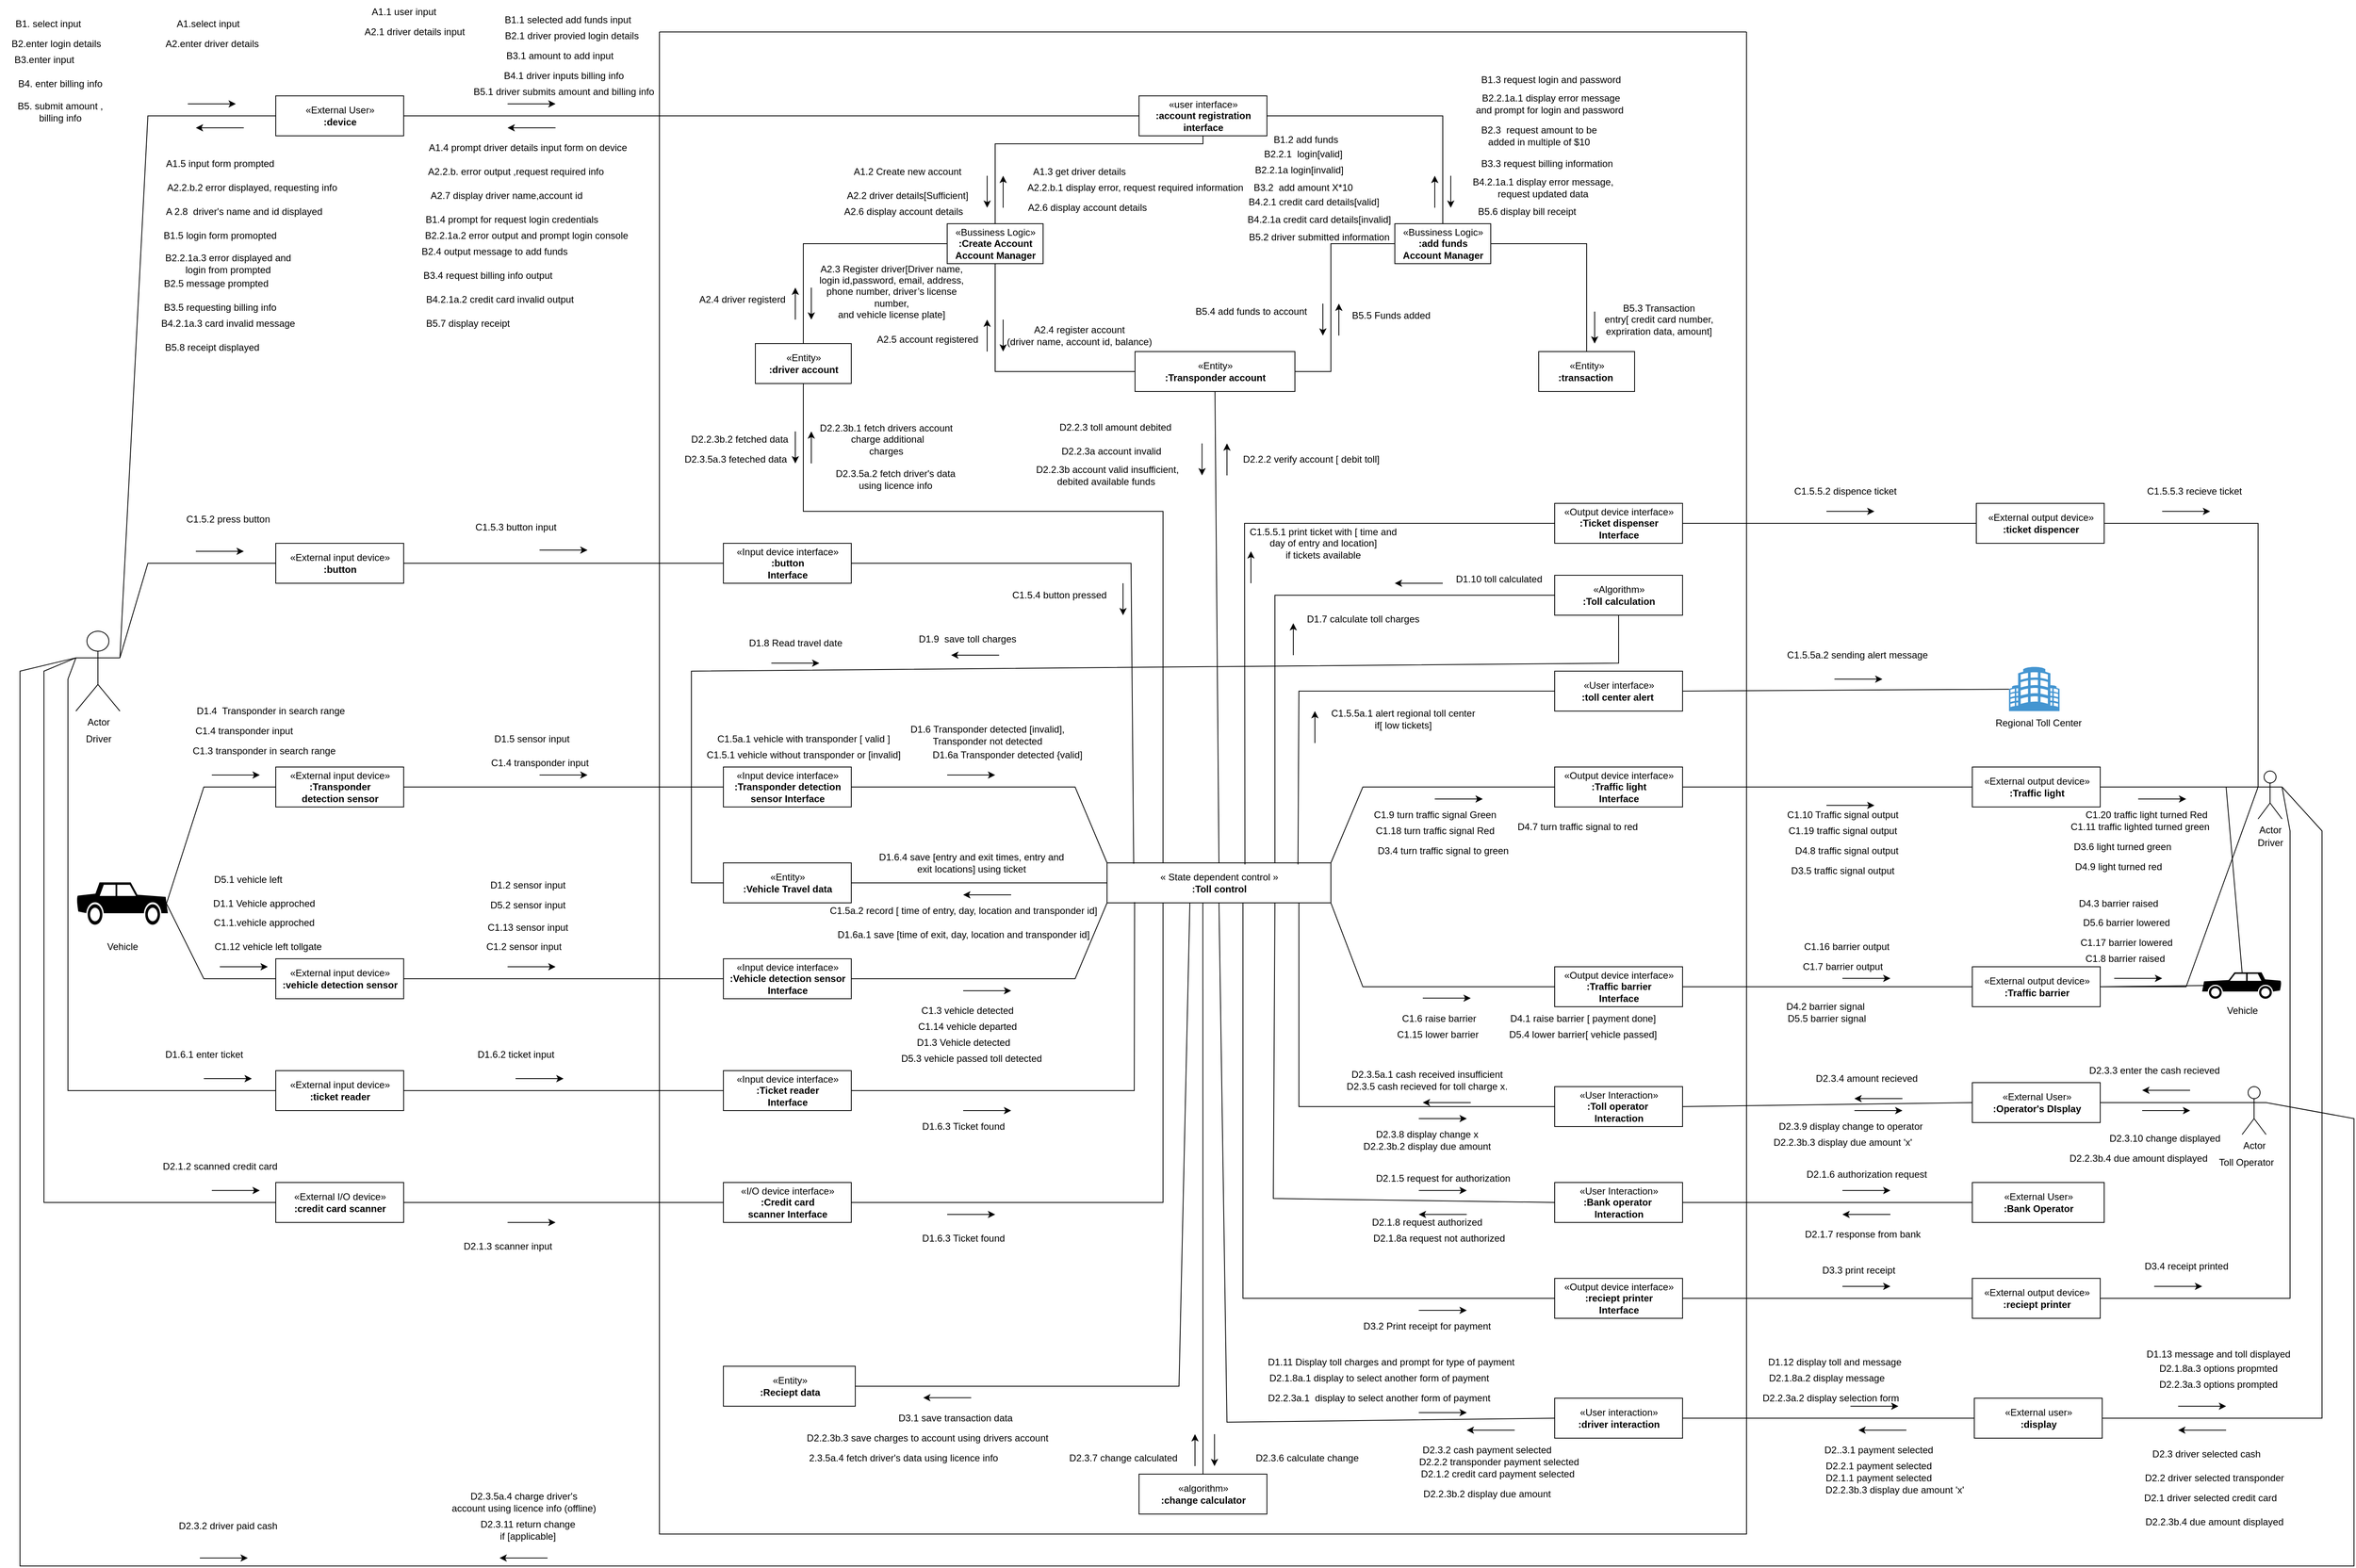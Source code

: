 <mxfile version="20.3.0" type="device"><diagram id="xXZR4lXt_dvfuUrWqjLe" name="Page-1"><mxGraphModel dx="865" dy="573" grid="1" gridSize="10" guides="1" tooltips="1" connect="1" arrows="1" fold="1" page="1" pageScale="1" pageWidth="3000" pageHeight="2000" math="0" shadow="0"><root><mxCell id="0"/><mxCell id="1" parent="0"/><mxCell id="mJWDIAwlGrjUVfy19z63-1" value="«External input device»&lt;br&gt;&lt;b&gt;:vehicle detection sensor&lt;/b&gt;" style="html=1;" parent="1" vertex="1"><mxGeometry x="360" y="1200" width="160" height="50" as="geometry"/></mxCell><mxCell id="mJWDIAwlGrjUVfy19z63-2" value="«External input device»&lt;br&gt;&lt;b&gt;:Transponder &lt;br&gt;detection sensor&lt;/b&gt;" style="html=1;" parent="1" vertex="1"><mxGeometry x="360" y="960" width="160" height="50" as="geometry"/></mxCell><mxCell id="mJWDIAwlGrjUVfy19z63-7" value="«External I/O device»&lt;br&gt;&lt;b&gt;:credit card scanner&lt;/b&gt;" style="html=1;" parent="1" vertex="1"><mxGeometry x="360" y="1480" width="160" height="50" as="geometry"/></mxCell><mxCell id="mJWDIAwlGrjUVfy19z63-10" value="«External input device»&lt;br&gt;&lt;b&gt;:ticket reader&lt;/b&gt;" style="html=1;" parent="1" vertex="1"><mxGeometry x="360" y="1340" width="160" height="50" as="geometry"/></mxCell><mxCell id="TlFB3YamsukJKhGxe1HW-1" value="«External output device»&lt;br&gt;&lt;b&gt;:Traffic light&lt;/b&gt;" style="html=1;" parent="1" vertex="1"><mxGeometry x="2482.5" y="960" width="160" height="50" as="geometry"/></mxCell><mxCell id="TlFB3YamsukJKhGxe1HW-3" value="«External output device»&lt;br&gt;&lt;b&gt;:reciept printer&lt;/b&gt;" style="html=1;" parent="1" vertex="1"><mxGeometry x="2482.5" y="1600" width="160" height="50" as="geometry"/></mxCell><mxCell id="TlFB3YamsukJKhGxe1HW-8" value="«External User»&lt;br&gt;&lt;b&gt;:Bank Operator&lt;br&gt;&lt;/b&gt;" style="html=1;" parent="1" vertex="1"><mxGeometry x="2482.5" y="1480" width="165" height="50" as="geometry"/></mxCell><mxCell id="TlFB3YamsukJKhGxe1HW-9" value="«External User»&lt;br&gt;&lt;b&gt;:Operator's DIsplay&lt;br&gt;&lt;/b&gt;" style="html=1;" parent="1" vertex="1"><mxGeometry x="2482.5" y="1355" width="160" height="50" as="geometry"/></mxCell><mxCell id="OBv4iLvjymRngg8dSwWc-4" value="«External input device»&lt;br&gt;&lt;b&gt;:button&lt;/b&gt;" style="html=1;" parent="1" vertex="1"><mxGeometry x="360" y="680" width="160" height="50" as="geometry"/></mxCell><mxCell id="jNjT9C5To5NxMOh1U4XK-1" value="«External User»&lt;br&gt;&lt;b&gt;:device&lt;/b&gt;" style="html=1;" parent="1" vertex="1"><mxGeometry x="360" y="120" width="160" height="50" as="geometry"/></mxCell><mxCell id="zv80-PnIdnlZcWjj5j5v-6" value="" style="swimlane;startSize=0;" parent="1" vertex="1"><mxGeometry x="840" y="40" width="1360" height="1880" as="geometry"/></mxCell><mxCell id="zv80-PnIdnlZcWjj5j5v-3" value="«user interface»&lt;br&gt;&lt;b&gt;:account registration&lt;br&gt;interface&lt;/b&gt;" style="html=1;" parent="zv80-PnIdnlZcWjj5j5v-6" vertex="1"><mxGeometry x="600" y="80" width="160" height="50" as="geometry"/></mxCell><mxCell id="jNjT9C5To5NxMOh1U4XK-3" value="«Bussiness Logic»&lt;br&gt;&lt;b&gt;:Create Account&lt;br&gt;Account Manager&lt;br&gt;&lt;/b&gt;" style="html=1;" parent="zv80-PnIdnlZcWjj5j5v-6" vertex="1"><mxGeometry x="360" y="240" width="120" height="50" as="geometry"/></mxCell><mxCell id="zv80-PnIdnlZcWjj5j5v-2" value="«Bussiness Logic»&lt;br&gt;&lt;b&gt;:add funds&lt;br&gt;Account Manager&lt;br&gt;&lt;/b&gt;" style="html=1;" parent="zv80-PnIdnlZcWjj5j5v-6" vertex="1"><mxGeometry x="920" y="240" width="120" height="50" as="geometry"/></mxCell><mxCell id="zv80-PnIdnlZcWjj5j5v-1" value="«Entity»&lt;br&gt;&lt;b&gt;:transaction&amp;nbsp;&lt;/b&gt;" style="html=1;" parent="zv80-PnIdnlZcWjj5j5v-6" vertex="1"><mxGeometry x="1100" y="400" width="120" height="50" as="geometry"/></mxCell><mxCell id="jNjT9C5To5NxMOh1U4XK-5" value="«Entity»&lt;br&gt;&lt;b&gt;:driver account&lt;/b&gt;" style="html=1;" parent="zv80-PnIdnlZcWjj5j5v-6" vertex="1"><mxGeometry x="120" y="390" width="120" height="50" as="geometry"/></mxCell><mxCell id="jNjT9C5To5NxMOh1U4XK-4" value="«Entity»&lt;br&gt;&lt;b&gt;:Transponder account&lt;/b&gt;" style="html=1;" parent="zv80-PnIdnlZcWjj5j5v-6" vertex="1"><mxGeometry x="595" y="400" width="200" height="50" as="geometry"/></mxCell><mxCell id="FeWJ72TqNqNoerO2otEY-42" value="" style="endArrow=none;html=1;rounded=0;entryX=0;entryY=0.5;entryDx=0;entryDy=0;exitX=0.5;exitY=0;exitDx=0;exitDy=0;" parent="zv80-PnIdnlZcWjj5j5v-6" source="jNjT9C5To5NxMOh1U4XK-5" target="jNjT9C5To5NxMOh1U4XK-3" edge="1"><mxGeometry width="50" height="50" relative="1" as="geometry"><mxPoint x="600" y="640" as="sourcePoint"/><mxPoint x="650" y="590" as="targetPoint"/><Array as="points"><mxPoint x="180" y="265"/></Array></mxGeometry></mxCell><mxCell id="FeWJ72TqNqNoerO2otEY-41" value="" style="endArrow=none;html=1;rounded=0;entryX=0.5;entryY=1;entryDx=0;entryDy=0;exitX=0;exitY=0.5;exitDx=0;exitDy=0;" parent="zv80-PnIdnlZcWjj5j5v-6" source="jNjT9C5To5NxMOh1U4XK-4" target="jNjT9C5To5NxMOh1U4XK-3" edge="1"><mxGeometry width="50" height="50" relative="1" as="geometry"><mxPoint x="600" y="640" as="sourcePoint"/><mxPoint x="650" y="590" as="targetPoint"/><Array as="points"><mxPoint x="510" y="425"/><mxPoint x="420" y="425"/></Array></mxGeometry></mxCell><mxCell id="FeWJ72TqNqNoerO2otEY-44" value="" style="endArrow=none;html=1;rounded=0;entryX=0.5;entryY=1;entryDx=0;entryDy=0;exitX=0.5;exitY=0;exitDx=0;exitDy=0;" parent="zv80-PnIdnlZcWjj5j5v-6" source="jNjT9C5To5NxMOh1U4XK-3" target="zv80-PnIdnlZcWjj5j5v-3" edge="1"><mxGeometry width="50" height="50" relative="1" as="geometry"><mxPoint x="600" y="440" as="sourcePoint"/><mxPoint x="650" y="390" as="targetPoint"/><Array as="points"><mxPoint x="420" y="140"/><mxPoint x="680" y="140"/></Array></mxGeometry></mxCell><mxCell id="FeWJ72TqNqNoerO2otEY-43" value="" style="endArrow=none;html=1;rounded=0;entryX=1;entryY=0.5;entryDx=0;entryDy=0;exitX=0.5;exitY=0;exitDx=0;exitDy=0;" parent="zv80-PnIdnlZcWjj5j5v-6" source="zv80-PnIdnlZcWjj5j5v-2" target="zv80-PnIdnlZcWjj5j5v-3" edge="1"><mxGeometry width="50" height="50" relative="1" as="geometry"><mxPoint x="600" y="440" as="sourcePoint"/><mxPoint x="650" y="390" as="targetPoint"/><Array as="points"><mxPoint x="980" y="105"/></Array></mxGeometry></mxCell><mxCell id="FeWJ72TqNqNoerO2otEY-45" value="" style="endArrow=none;html=1;rounded=0;entryX=1;entryY=0.5;entryDx=0;entryDy=0;exitX=0.5;exitY=0;exitDx=0;exitDy=0;" parent="zv80-PnIdnlZcWjj5j5v-6" source="zv80-PnIdnlZcWjj5j5v-1" target="zv80-PnIdnlZcWjj5j5v-2" edge="1"><mxGeometry width="50" height="50" relative="1" as="geometry"><mxPoint x="600" y="440" as="sourcePoint"/><mxPoint x="650" y="390" as="targetPoint"/><Array as="points"><mxPoint x="1160" y="265"/></Array></mxGeometry></mxCell><mxCell id="FeWJ72TqNqNoerO2otEY-46" value="" style="endArrow=none;html=1;rounded=0;entryX=0;entryY=0.5;entryDx=0;entryDy=0;exitX=1;exitY=0.5;exitDx=0;exitDy=0;" parent="zv80-PnIdnlZcWjj5j5v-6" source="jNjT9C5To5NxMOh1U4XK-4" target="zv80-PnIdnlZcWjj5j5v-2" edge="1"><mxGeometry width="50" height="50" relative="1" as="geometry"><mxPoint x="750" y="440" as="sourcePoint"/><mxPoint x="800" y="390" as="targetPoint"/><Array as="points"><mxPoint x="840" y="425"/><mxPoint x="840" y="265"/></Array></mxGeometry></mxCell><mxCell id="FeWJ72TqNqNoerO2otEY-47" value="" style="endArrow=classic;html=1;rounded=0;" parent="zv80-PnIdnlZcWjj5j5v-6" edge="1"><mxGeometry width="50" height="50" relative="1" as="geometry"><mxPoint x="430" y="360" as="sourcePoint"/><mxPoint x="430" y="400" as="targetPoint"/></mxGeometry></mxCell><mxCell id="FeWJ72TqNqNoerO2otEY-50" value="" style="endArrow=classic;html=1;rounded=0;" parent="zv80-PnIdnlZcWjj5j5v-6" edge="1"><mxGeometry width="50" height="50" relative="1" as="geometry"><mxPoint x="830" y="340" as="sourcePoint"/><mxPoint x="830" y="380" as="targetPoint"/></mxGeometry></mxCell><mxCell id="FeWJ72TqNqNoerO2otEY-48" value="" style="endArrow=classic;html=1;rounded=0;" parent="zv80-PnIdnlZcWjj5j5v-6" edge="1"><mxGeometry width="50" height="50" relative="1" as="geometry"><mxPoint x="410" y="180" as="sourcePoint"/><mxPoint x="410" y="220" as="targetPoint"/></mxGeometry></mxCell><mxCell id="FeWJ72TqNqNoerO2otEY-49" value="" style="endArrow=classic;html=1;rounded=0;" parent="zv80-PnIdnlZcWjj5j5v-6" edge="1"><mxGeometry width="50" height="50" relative="1" as="geometry"><mxPoint x="970" y="220" as="sourcePoint"/><mxPoint x="970" y="180" as="targetPoint"/></mxGeometry></mxCell><mxCell id="FeWJ72TqNqNoerO2otEY-51" value="" style="endArrow=classic;html=1;rounded=0;" parent="zv80-PnIdnlZcWjj5j5v-6" edge="1"><mxGeometry width="50" height="50" relative="1" as="geometry"><mxPoint x="190" y="320" as="sourcePoint"/><mxPoint x="190" y="360" as="targetPoint"/></mxGeometry></mxCell><mxCell id="FeWJ72TqNqNoerO2otEY-52" value="" style="endArrow=classic;html=1;rounded=0;" parent="zv80-PnIdnlZcWjj5j5v-6" edge="1"><mxGeometry width="50" height="50" relative="1" as="geometry"><mxPoint x="1170" y="350" as="sourcePoint"/><mxPoint x="1170" y="390" as="targetPoint"/></mxGeometry></mxCell><mxCell id="4XJVAQkyGse_FsEUlLTy-1" value="« State dependent control »&lt;br&gt;&lt;b&gt;:Toll control&lt;/b&gt;" style="html=1;" parent="zv80-PnIdnlZcWjj5j5v-6" vertex="1"><mxGeometry x="560" y="1040" width="280" height="50" as="geometry"/></mxCell><mxCell id="OBv4iLvjymRngg8dSwWc-5" value="«Input device interface»&lt;br&gt;&lt;b&gt;:button&lt;br&gt;Interface&lt;br&gt;&lt;/b&gt;" style="html=1;" parent="zv80-PnIdnlZcWjj5j5v-6" vertex="1"><mxGeometry x="80" y="640" width="160" height="50" as="geometry"/></mxCell><mxCell id="mJWDIAwlGrjUVfy19z63-9" value="«Input device interface»&lt;br&gt;&lt;b&gt;:Ticket reader&lt;br&gt;Interface&lt;br&gt;&lt;/b&gt;" style="html=1;" parent="zv80-PnIdnlZcWjj5j5v-6" vertex="1"><mxGeometry x="80" y="1300" width="160" height="50" as="geometry"/></mxCell><mxCell id="mJWDIAwlGrjUVfy19z63-8" value="«Entity»&lt;br&gt;&lt;b&gt;:Vehicle Travel data&lt;/b&gt;" style="html=1;" parent="zv80-PnIdnlZcWjj5j5v-6" vertex="1"><mxGeometry x="80" y="1040" width="160" height="50" as="geometry"/></mxCell><mxCell id="mJWDIAwlGrjUVfy19z63-5" value="«Algorithm»&lt;br&gt;&lt;b&gt;:Toll calculation&lt;/b&gt;" style="html=1;" parent="zv80-PnIdnlZcWjj5j5v-6" vertex="1"><mxGeometry x="1120" y="680" width="160" height="50" as="geometry"/></mxCell><mxCell id="mJWDIAwlGrjUVfy19z63-3" value="«Input device interface»&lt;br&gt;&lt;b&gt;:Transponder detection &lt;br&gt;sensor Interface&lt;br&gt;&lt;/b&gt;" style="html=1;" parent="zv80-PnIdnlZcWjj5j5v-6" vertex="1"><mxGeometry x="80" y="920" width="160" height="50" as="geometry"/></mxCell><mxCell id="mJWDIAwlGrjUVfy19z63-4" value="«Input device interface»&lt;br&gt;&lt;b&gt;:Vehicle detection sensor&lt;br&gt;Interface&lt;br&gt;&lt;/b&gt;" style="html=1;" parent="zv80-PnIdnlZcWjj5j5v-6" vertex="1"><mxGeometry x="80" y="1160" width="160" height="50" as="geometry"/></mxCell><mxCell id="mJWDIAwlGrjUVfy19z63-6" value="«I/O device interface»&lt;br&gt;&lt;b&gt;:Credit card &lt;br&gt;scanner Interface&lt;br&gt;&lt;/b&gt;" style="html=1;" parent="zv80-PnIdnlZcWjj5j5v-6" vertex="1"><mxGeometry x="80" y="1440" width="160" height="50" as="geometry"/></mxCell><mxCell id="mJWDIAwlGrjUVfy19z63-12" value="«Entity»&lt;br&gt;&lt;b&gt;:Reciept data&lt;/b&gt;" style="html=1;" parent="zv80-PnIdnlZcWjj5j5v-6" vertex="1"><mxGeometry x="80" y="1670" width="165" height="50" as="geometry"/></mxCell><mxCell id="TlFB3YamsukJKhGxe1HW-14" value="«algorithm»&lt;br&gt;&lt;b&gt;:change calculator&lt;/b&gt;" style="html=1;" parent="zv80-PnIdnlZcWjj5j5v-6" vertex="1"><mxGeometry x="600" y="1805" width="160" height="50" as="geometry"/></mxCell><mxCell id="TlFB3YamsukJKhGxe1HW-10" value="«User Interaction»&lt;br&gt;&lt;b&gt;:Toll operator&amp;nbsp;&lt;br&gt;Interaction&lt;br&gt;&lt;/b&gt;" style="html=1;" parent="zv80-PnIdnlZcWjj5j5v-6" vertex="1"><mxGeometry x="1120" y="1320" width="160" height="50" as="geometry"/></mxCell><mxCell id="TlFB3YamsukJKhGxe1HW-11" value="«User Interaction»&lt;br&gt;&lt;b&gt;:Bank operator&amp;nbsp;&lt;br&gt;Interaction&lt;br&gt;&lt;/b&gt;" style="html=1;" parent="zv80-PnIdnlZcWjj5j5v-6" vertex="1"><mxGeometry x="1120" y="1440" width="160" height="50" as="geometry"/></mxCell><mxCell id="FeWJ72TqNqNoerO2otEY-79" value="" style="endArrow=none;html=1;rounded=0;exitX=0.5;exitY=0;exitDx=0;exitDy=0;entryX=0.428;entryY=1.001;entryDx=0;entryDy=0;entryPerimeter=0;" parent="zv80-PnIdnlZcWjj5j5v-6" source="TlFB3YamsukJKhGxe1HW-14" target="4XJVAQkyGse_FsEUlLTy-1" edge="1"><mxGeometry width="50" height="50" relative="1" as="geometry"><mxPoint x="750" y="1510" as="sourcePoint"/><mxPoint x="660" y="1090" as="targetPoint"/></mxGeometry></mxCell><mxCell id="TlFB3YamsukJKhGxe1HW-6" value="«Output device interface»&lt;br&gt;&lt;b&gt;:reciept printer &lt;br&gt;Interface&lt;br&gt;&lt;/b&gt;" style="html=1;" parent="zv80-PnIdnlZcWjj5j5v-6" vertex="1"><mxGeometry x="1120" y="1560" width="160" height="50" as="geometry"/></mxCell><mxCell id="TlFB3YamsukJKhGxe1HW-4" value="«Output device interface»&lt;br&gt;&lt;b&gt;:Traffic barrier&lt;br&gt;Interface&lt;br&gt;&lt;/b&gt;" style="html=1;" parent="zv80-PnIdnlZcWjj5j5v-6" vertex="1"><mxGeometry x="1120" y="1170" width="160" height="50" as="geometry"/></mxCell><mxCell id="OBv4iLvjymRngg8dSwWc-2" value="«User interface»&lt;br&gt;&lt;b&gt;:toll center alert&amp;nbsp;&lt;br&gt;&lt;/b&gt;" style="html=1;" parent="zv80-PnIdnlZcWjj5j5v-6" vertex="1"><mxGeometry x="1120" y="800" width="160" height="50" as="geometry"/></mxCell><mxCell id="TlFB3YamsukJKhGxe1HW-5" value="«Output device interface»&lt;br&gt;&lt;b&gt;:Traffic light&lt;br&gt;Interface&lt;br&gt;&lt;/b&gt;" style="html=1;" parent="zv80-PnIdnlZcWjj5j5v-6" vertex="1"><mxGeometry x="1120" y="920" width="160" height="50" as="geometry"/></mxCell><mxCell id="iAf6vaxjkRG0pUGaRKku-28" value="" style="endArrow=none;html=1;rounded=0;entryX=1;entryY=0.5;entryDx=0;entryDy=0;exitX=0.119;exitY=0.02;exitDx=0;exitDy=0;exitPerimeter=0;" parent="zv80-PnIdnlZcWjj5j5v-6" source="4XJVAQkyGse_FsEUlLTy-1" target="OBv4iLvjymRngg8dSwWc-5" edge="1"><mxGeometry width="50" height="50" relative="1" as="geometry"><mxPoint x="560" y="1040" as="sourcePoint"/><mxPoint x="730" y="970" as="targetPoint"/><Array as="points"><mxPoint x="590" y="665"/></Array></mxGeometry></mxCell><mxCell id="iAf6vaxjkRG0pUGaRKku-27" value="" style="endArrow=none;html=1;rounded=0;entryX=0.5;entryY=1;entryDx=0;entryDy=0;exitX=0.25;exitY=0;exitDx=0;exitDy=0;" parent="zv80-PnIdnlZcWjj5j5v-6" source="4XJVAQkyGse_FsEUlLTy-1" target="jNjT9C5To5NxMOh1U4XK-5" edge="1"><mxGeometry width="50" height="50" relative="1" as="geometry"><mxPoint x="680" y="1020" as="sourcePoint"/><mxPoint x="730" y="970" as="targetPoint"/><Array as="points"><mxPoint x="630" y="600"/><mxPoint x="180" y="600"/></Array></mxGeometry></mxCell><mxCell id="iAf6vaxjkRG0pUGaRKku-30" value="" style="endArrow=none;html=1;rounded=0;entryX=0.5;entryY=1;entryDx=0;entryDy=0;exitX=0.5;exitY=0;exitDx=0;exitDy=0;" parent="zv80-PnIdnlZcWjj5j5v-6" source="4XJVAQkyGse_FsEUlLTy-1" target="jNjT9C5To5NxMOh1U4XK-4" edge="1"><mxGeometry width="50" height="50" relative="1" as="geometry"><mxPoint x="680" y="780" as="sourcePoint"/><mxPoint x="730" y="730" as="targetPoint"/><Array as="points"/></mxGeometry></mxCell><mxCell id="iAf6vaxjkRG0pUGaRKku-32" value="" style="endArrow=none;html=1;rounded=0;entryX=0;entryY=0.5;entryDx=0;entryDy=0;exitX=0.853;exitY=0.041;exitDx=0;exitDy=0;exitPerimeter=0;" parent="zv80-PnIdnlZcWjj5j5v-6" source="4XJVAQkyGse_FsEUlLTy-1" target="OBv4iLvjymRngg8dSwWc-2" edge="1"><mxGeometry width="50" height="50" relative="1" as="geometry"><mxPoint x="680" y="780" as="sourcePoint"/><mxPoint x="730" y="730" as="targetPoint"/><Array as="points"><mxPoint x="800" y="825"/></Array></mxGeometry></mxCell><mxCell id="iAf6vaxjkRG0pUGaRKku-31" value="" style="endArrow=none;html=1;rounded=0;entryX=0;entryY=0.5;entryDx=0;entryDy=0;" parent="zv80-PnIdnlZcWjj5j5v-6" target="TlFB3YamsukJKhGxe1HW-5" edge="1"><mxGeometry width="50" height="50" relative="1" as="geometry"><mxPoint x="840" y="1040" as="sourcePoint"/><mxPoint x="730" y="730" as="targetPoint"/><Array as="points"><mxPoint x="880" y="945"/></Array></mxGeometry></mxCell><mxCell id="iAf6vaxjkRG0pUGaRKku-34" value="" style="endArrow=none;html=1;rounded=0;entryX=1;entryY=0.5;entryDx=0;entryDy=0;exitX=0.37;exitY=1.001;exitDx=0;exitDy=0;exitPerimeter=0;" parent="zv80-PnIdnlZcWjj5j5v-6" source="4XJVAQkyGse_FsEUlLTy-1" target="mJWDIAwlGrjUVfy19z63-12" edge="1"><mxGeometry width="50" height="50" relative="1" as="geometry"><mxPoint x="680" y="1010" as="sourcePoint"/><mxPoint x="730" y="960" as="targetPoint"/><Array as="points"><mxPoint x="650" y="1695"/></Array></mxGeometry></mxCell><mxCell id="iAf6vaxjkRG0pUGaRKku-35" value="" style="endArrow=none;html=1;rounded=0;entryX=1;entryY=0.5;entryDx=0;entryDy=0;exitX=0;exitY=0;exitDx=0;exitDy=0;" parent="zv80-PnIdnlZcWjj5j5v-6" source="4XJVAQkyGse_FsEUlLTy-1" target="mJWDIAwlGrjUVfy19z63-3" edge="1"><mxGeometry width="50" height="50" relative="1" as="geometry"><mxPoint x="550" y="1040" as="sourcePoint"/><mxPoint x="730" y="1200" as="targetPoint"/><Array as="points"><mxPoint x="520" y="945"/></Array></mxGeometry></mxCell><mxCell id="iAf6vaxjkRG0pUGaRKku-36" value="" style="endArrow=none;html=1;rounded=0;entryX=1;entryY=0.5;entryDx=0;entryDy=0;exitX=0;exitY=0.5;exitDx=0;exitDy=0;" parent="zv80-PnIdnlZcWjj5j5v-6" source="4XJVAQkyGse_FsEUlLTy-1" target="mJWDIAwlGrjUVfy19z63-8" edge="1"><mxGeometry width="50" height="50" relative="1" as="geometry"><mxPoint x="680" y="1010" as="sourcePoint"/><mxPoint x="730" y="960" as="targetPoint"/></mxGeometry></mxCell><mxCell id="iAf6vaxjkRG0pUGaRKku-37" value="" style="endArrow=none;html=1;rounded=0;entryX=1;entryY=0.5;entryDx=0;entryDy=0;exitX=0;exitY=1;exitDx=0;exitDy=0;" parent="zv80-PnIdnlZcWjj5j5v-6" source="4XJVAQkyGse_FsEUlLTy-1" target="mJWDIAwlGrjUVfy19z63-4" edge="1"><mxGeometry width="50" height="50" relative="1" as="geometry"><mxPoint x="680" y="1010" as="sourcePoint"/><mxPoint x="730" y="960" as="targetPoint"/><Array as="points"><mxPoint x="520" y="1185"/></Array></mxGeometry></mxCell><mxCell id="FeWJ72TqNqNoerO2otEY-61" value="" style="endArrow=classic;html=1;rounded=0;" parent="zv80-PnIdnlZcWjj5j5v-6" edge="1"><mxGeometry width="50" height="50" relative="1" as="geometry"><mxPoint x="170" y="500" as="sourcePoint"/><mxPoint x="170" y="540" as="targetPoint"/></mxGeometry></mxCell><mxCell id="FeWJ72TqNqNoerO2otEY-58" value="" style="endArrow=classic;html=1;rounded=0;" parent="zv80-PnIdnlZcWjj5j5v-6" edge="1"><mxGeometry width="50" height="50" relative="1" as="geometry"><mxPoint x="678.82" y="515" as="sourcePoint"/><mxPoint x="678.82" y="555" as="targetPoint"/><Array as="points"><mxPoint x="678.82" y="525"/></Array></mxGeometry></mxCell><mxCell id="iAf6vaxjkRG0pUGaRKku-38" value="" style="endArrow=none;html=1;rounded=0;entryX=0.123;entryY=0.982;entryDx=0;entryDy=0;entryPerimeter=0;exitX=1;exitY=0.5;exitDx=0;exitDy=0;" parent="zv80-PnIdnlZcWjj5j5v-6" source="mJWDIAwlGrjUVfy19z63-9" target="4XJVAQkyGse_FsEUlLTy-1" edge="1"><mxGeometry width="50" height="50" relative="1" as="geometry"><mxPoint x="170" y="1250" as="sourcePoint"/><mxPoint x="220" y="1200" as="targetPoint"/><Array as="points"><mxPoint x="594" y="1325"/></Array></mxGeometry></mxCell><mxCell id="iAf6vaxjkRG0pUGaRKku-39" value="" style="endArrow=none;html=1;rounded=0;exitX=1;exitY=0.5;exitDx=0;exitDy=0;entryX=0.25;entryY=1;entryDx=0;entryDy=0;" parent="zv80-PnIdnlZcWjj5j5v-6" source="mJWDIAwlGrjUVfy19z63-6" target="4XJVAQkyGse_FsEUlLTy-1" edge="1"><mxGeometry width="50" height="50" relative="1" as="geometry"><mxPoint x="170" y="1250" as="sourcePoint"/><mxPoint x="220" y="1200" as="targetPoint"/><Array as="points"><mxPoint x="630" y="1465"/></Array></mxGeometry></mxCell><mxCell id="iAf6vaxjkRG0pUGaRKku-42" value="" style="endArrow=none;html=1;rounded=0;entryX=0;entryY=0.5;entryDx=0;entryDy=0;exitX=1;exitY=1;exitDx=0;exitDy=0;" parent="zv80-PnIdnlZcWjj5j5v-6" source="4XJVAQkyGse_FsEUlLTy-1" target="TlFB3YamsukJKhGxe1HW-4" edge="1"><mxGeometry width="50" height="50" relative="1" as="geometry"><mxPoint x="990" y="1250" as="sourcePoint"/><mxPoint x="1040" y="1200" as="targetPoint"/><Array as="points"><mxPoint x="880" y="1195"/></Array></mxGeometry></mxCell><mxCell id="iAf6vaxjkRG0pUGaRKku-41" value="" style="endArrow=none;html=1;rounded=0;entryX=0;entryY=0.5;entryDx=0;entryDy=0;" parent="zv80-PnIdnlZcWjj5j5v-6" target="TlFB3YamsukJKhGxe1HW-10" edge="1"><mxGeometry width="50" height="50" relative="1" as="geometry"><mxPoint x="800" y="1090" as="sourcePoint"/><mxPoint x="1040" y="1200" as="targetPoint"/><Array as="points"><mxPoint x="800" y="1345"/></Array></mxGeometry></mxCell><mxCell id="iAf6vaxjkRG0pUGaRKku-40" value="" style="endArrow=none;html=1;rounded=0;entryX=0;entryY=0.5;entryDx=0;entryDy=0;exitX=0.75;exitY=1;exitDx=0;exitDy=0;" parent="zv80-PnIdnlZcWjj5j5v-6" source="4XJVAQkyGse_FsEUlLTy-1" target="TlFB3YamsukJKhGxe1HW-11" edge="1"><mxGeometry width="50" height="50" relative="1" as="geometry"><mxPoint x="990" y="1250" as="sourcePoint"/><mxPoint x="1040" y="1200" as="targetPoint"/><Array as="points"><mxPoint x="768" y="1460"/></Array></mxGeometry></mxCell><mxCell id="iAf6vaxjkRG0pUGaRKku-43" value="" style="endArrow=none;html=1;rounded=0;entryX=0;entryY=0.5;entryDx=0;entryDy=0;" parent="zv80-PnIdnlZcWjj5j5v-6" target="TlFB3YamsukJKhGxe1HW-6" edge="1"><mxGeometry width="50" height="50" relative="1" as="geometry"><mxPoint x="730" y="1090" as="sourcePoint"/><mxPoint x="1040" y="1440" as="targetPoint"/><Array as="points"><mxPoint x="730" y="1585"/></Array></mxGeometry></mxCell><mxCell id="FeWJ72TqNqNoerO2otEY-60" value="" style="endArrow=classic;html=1;rounded=0;" parent="zv80-PnIdnlZcWjj5j5v-6" edge="1"><mxGeometry width="50" height="50" relative="1" as="geometry"><mxPoint x="740" y="690" as="sourcePoint"/><mxPoint x="740" y="650" as="targetPoint"/></mxGeometry></mxCell><mxCell id="iAf6vaxjkRG0pUGaRKku-45" value="" style="endArrow=none;html=1;rounded=0;entryX=0;entryY=0.5;entryDx=0;entryDy=0;exitX=0.75;exitY=0;exitDx=0;exitDy=0;" parent="zv80-PnIdnlZcWjj5j5v-6" source="4XJVAQkyGse_FsEUlLTy-1" target="mJWDIAwlGrjUVfy19z63-5" edge="1"><mxGeometry width="50" height="50" relative="1" as="geometry"><mxPoint x="910" y="690" as="sourcePoint"/><mxPoint x="960" y="640" as="targetPoint"/><Array as="points"><mxPoint x="770" y="705"/></Array></mxGeometry></mxCell><mxCell id="FeWJ72TqNqNoerO2otEY-64" value="" style="endArrow=classic;html=1;rounded=0;" parent="zv80-PnIdnlZcWjj5j5v-6" edge="1"><mxGeometry width="50" height="50" relative="1" as="geometry"><mxPoint x="955" y="1209.31" as="sourcePoint"/><mxPoint x="1015" y="1209.31" as="targetPoint"/></mxGeometry></mxCell><mxCell id="FeWJ72TqNqNoerO2otEY-59" value="" style="endArrow=classic;html=1;rounded=0;" parent="zv80-PnIdnlZcWjj5j5v-6" edge="1"><mxGeometry width="50" height="50" relative="1" as="geometry"><mxPoint x="580" y="690" as="sourcePoint"/><mxPoint x="580" y="730" as="targetPoint"/></mxGeometry></mxCell><mxCell id="FeWJ72TqNqNoerO2otEY-55" value="" style="endArrow=classic;html=1;rounded=0;" parent="zv80-PnIdnlZcWjj5j5v-6" edge="1"><mxGeometry width="50" height="50" relative="1" as="geometry"><mxPoint x="670" y="1795" as="sourcePoint"/><mxPoint x="670" y="1755" as="targetPoint"/></mxGeometry></mxCell><mxCell id="iAf6vaxjkRG0pUGaRKku-47" value="" style="endArrow=classic;html=1;rounded=0;" parent="zv80-PnIdnlZcWjj5j5v-6" edge="1"><mxGeometry width="50" height="50" relative="1" as="geometry"><mxPoint x="380" y="1350" as="sourcePoint"/><mxPoint x="440" y="1350" as="targetPoint"/></mxGeometry></mxCell><mxCell id="iAf6vaxjkRG0pUGaRKku-50" value="" style="endArrow=classic;html=1;rounded=0;" parent="zv80-PnIdnlZcWjj5j5v-6" edge="1"><mxGeometry width="50" height="50" relative="1" as="geometry"><mxPoint x="360" y="1480" as="sourcePoint"/><mxPoint x="420" y="1480" as="targetPoint"/></mxGeometry></mxCell><mxCell id="iAf6vaxjkRG0pUGaRKku-52" value="" style="endArrow=classic;html=1;rounded=0;" parent="zv80-PnIdnlZcWjj5j5v-6" edge="1"><mxGeometry width="50" height="50" relative="1" as="geometry"><mxPoint x="380" y="1200" as="sourcePoint"/><mxPoint x="440" y="1200" as="targetPoint"/></mxGeometry></mxCell><mxCell id="iAf6vaxjkRG0pUGaRKku-51" value="" style="endArrow=classic;html=1;rounded=0;" parent="zv80-PnIdnlZcWjj5j5v-6" edge="1"><mxGeometry width="50" height="50" relative="1" as="geometry"><mxPoint x="360" y="930" as="sourcePoint"/><mxPoint x="420" y="930" as="targetPoint"/></mxGeometry></mxCell><mxCell id="iAf6vaxjkRG0pUGaRKku-57" value="" style="endArrow=classic;html=1;rounded=0;" parent="zv80-PnIdnlZcWjj5j5v-6" edge="1"><mxGeometry width="50" height="50" relative="1" as="geometry"><mxPoint x="970" y="960" as="sourcePoint"/><mxPoint x="1030" y="960" as="targetPoint"/></mxGeometry></mxCell><mxCell id="iAf6vaxjkRG0pUGaRKku-56" value="" style="endArrow=classic;html=1;rounded=0;" parent="zv80-PnIdnlZcWjj5j5v-6" edge="1"><mxGeometry width="50" height="50" relative="1" as="geometry"><mxPoint x="390" y="1709.41" as="sourcePoint"/><mxPoint x="330" y="1709.41" as="targetPoint"/></mxGeometry></mxCell><mxCell id="FeWJ72TqNqNoerO2otEY-57" value="" style="endArrow=classic;html=1;rounded=0;" parent="zv80-PnIdnlZcWjj5j5v-6" edge="1"><mxGeometry width="50" height="50" relative="1" as="geometry"><mxPoint x="820" y="890" as="sourcePoint"/><mxPoint x="820" y="850" as="targetPoint"/></mxGeometry></mxCell><mxCell id="FeWJ72TqNqNoerO2otEY-56" value="" style="endArrow=classic;html=1;rounded=0;" parent="zv80-PnIdnlZcWjj5j5v-6" edge="1"><mxGeometry width="50" height="50" relative="1" as="geometry"><mxPoint x="793" y="780" as="sourcePoint"/><mxPoint x="793" y="740" as="targetPoint"/></mxGeometry></mxCell><mxCell id="iAf6vaxjkRG0pUGaRKku-55" value="" style="endArrow=classic;html=1;rounded=0;" parent="zv80-PnIdnlZcWjj5j5v-6" edge="1"><mxGeometry width="50" height="50" relative="1" as="geometry"><mxPoint x="950" y="1360" as="sourcePoint"/><mxPoint x="1010" y="1360" as="targetPoint"/></mxGeometry></mxCell><mxCell id="iAf6vaxjkRG0pUGaRKku-54" value="" style="endArrow=classic;html=1;rounded=0;" parent="zv80-PnIdnlZcWjj5j5v-6" edge="1"><mxGeometry width="50" height="50" relative="1" as="geometry"><mxPoint x="950" y="1450" as="sourcePoint"/><mxPoint x="1010" y="1450" as="targetPoint"/></mxGeometry></mxCell><mxCell id="iAf6vaxjkRG0pUGaRKku-60" value="" style="endArrow=classic;html=1;rounded=0;" parent="zv80-PnIdnlZcWjj5j5v-6" edge="1"><mxGeometry width="50" height="50" relative="1" as="geometry"><mxPoint x="950" y="1600" as="sourcePoint"/><mxPoint x="1010" y="1600" as="targetPoint"/></mxGeometry></mxCell><mxCell id="OBv4iLvjymRngg8dSwWc-3" value="«Output device interface»&lt;br&gt;&lt;b&gt;:Ticket dispenser&lt;br&gt;Interface&lt;br&gt;&lt;/b&gt;" style="html=1;" parent="zv80-PnIdnlZcWjj5j5v-6" vertex="1"><mxGeometry x="1120" y="590" width="160" height="50" as="geometry"/></mxCell><mxCell id="iAf6vaxjkRG0pUGaRKku-33" value="" style="endArrow=none;html=1;rounded=0;entryX=0;entryY=0.5;entryDx=0;entryDy=0;exitX=0.616;exitY=0.041;exitDx=0;exitDy=0;exitPerimeter=0;" parent="zv80-PnIdnlZcWjj5j5v-6" source="4XJVAQkyGse_FsEUlLTy-1" target="OBv4iLvjymRngg8dSwWc-3" edge="1"><mxGeometry width="50" height="50" relative="1" as="geometry"><mxPoint x="680" y="780" as="sourcePoint"/><mxPoint x="730" y="730" as="targetPoint"/><Array as="points"><mxPoint x="732" y="615"/></Array></mxGeometry></mxCell><mxCell id="iAf6vaxjkRG0pUGaRKku-61" value="" style="endArrow=classic;html=1;rounded=0;" parent="zv80-PnIdnlZcWjj5j5v-6" edge="1"><mxGeometry width="50" height="50" relative="1" as="geometry"><mxPoint x="710" y="555" as="sourcePoint"/><mxPoint x="710" y="515" as="targetPoint"/></mxGeometry></mxCell><mxCell id="iAf6vaxjkRG0pUGaRKku-63" value="" style="endArrow=classic;html=1;rounded=0;" parent="zv80-PnIdnlZcWjj5j5v-6" edge="1"><mxGeometry width="50" height="50" relative="1" as="geometry"><mxPoint x="190" y="540" as="sourcePoint"/><mxPoint x="190" y="500" as="targetPoint"/></mxGeometry></mxCell><mxCell id="iAf6vaxjkRG0pUGaRKku-65" value="" style="endArrow=classic;html=1;rounded=0;" parent="zv80-PnIdnlZcWjj5j5v-6" edge="1"><mxGeometry width="50" height="50" relative="1" as="geometry"><mxPoint x="694.41" y="1755" as="sourcePoint"/><mxPoint x="694.41" y="1795" as="targetPoint"/></mxGeometry></mxCell><mxCell id="iAf6vaxjkRG0pUGaRKku-66" value="" style="endArrow=classic;html=1;rounded=0;" parent="zv80-PnIdnlZcWjj5j5v-6" edge="1"><mxGeometry width="50" height="50" relative="1" as="geometry"><mxPoint x="440" y="1080" as="sourcePoint"/><mxPoint x="380" y="1080" as="targetPoint"/></mxGeometry></mxCell><mxCell id="OmRVlbDB8FuabdOS1PqN-1" value="A1.3 get driver details" style="text;html=1;align=center;verticalAlign=middle;resizable=0;points=[];autosize=1;strokeColor=none;fillColor=none;" parent="zv80-PnIdnlZcWjj5j5v-6" vertex="1"><mxGeometry x="455" y="160" width="140" height="30" as="geometry"/></mxCell><mxCell id="vFMm9cY7UGqV4JE6QzXI-1" value="&lt;span style=&quot;text-align: left;&quot;&gt;A2.2.b.1&amp;nbsp;display error,&amp;nbsp;&lt;/span&gt;&lt;span style=&quot;text-align: left;&quot;&gt;request required information&lt;/span&gt;" style="text;html=1;align=center;verticalAlign=middle;resizable=0;points=[];autosize=1;strokeColor=none;fillColor=none;" parent="zv80-PnIdnlZcWjj5j5v-6" vertex="1"><mxGeometry x="450" y="180" width="290" height="30" as="geometry"/></mxCell><mxCell id="sVHR55h36q-dwiHsTAU--1" value="A2.6 display account details" style="text;html=1;align=center;verticalAlign=middle;resizable=0;points=[];autosize=1;strokeColor=none;fillColor=none;" parent="zv80-PnIdnlZcWjj5j5v-6" vertex="1"><mxGeometry x="450" y="205" width="170" height="30" as="geometry"/></mxCell><mxCell id="8fv_QhRTHnwdTnIwb1t9-1" value="" style="endArrow=classic;html=1;rounded=0;" parent="zv80-PnIdnlZcWjj5j5v-6" edge="1"><mxGeometry width="50" height="50" relative="1" as="geometry"><mxPoint x="430" y="220" as="sourcePoint"/><mxPoint x="430" y="180" as="targetPoint"/></mxGeometry></mxCell><mxCell id="AoETgwIjMCKTHISnZgyw-1" value="A1.2 Create new account" style="text;html=1;align=center;verticalAlign=middle;resizable=0;points=[];autosize=1;strokeColor=none;fillColor=none;" parent="zv80-PnIdnlZcWjj5j5v-6" vertex="1"><mxGeometry x="230" y="160" width="160" height="30" as="geometry"/></mxCell><mxCell id="7t-wjiuo3IeaXNMDG0wS-1" value="A2.2 driver details[Sufficient]" style="text;html=1;align=center;verticalAlign=middle;resizable=0;points=[];autosize=1;strokeColor=none;fillColor=none;" parent="zv80-PnIdnlZcWjj5j5v-6" vertex="1"><mxGeometry x="220" y="190" width="180" height="30" as="geometry"/></mxCell><mxCell id="uBlo8qPTTbtZBezCbjzk-1" value="A2.6 display account details" style="text;html=1;align=center;verticalAlign=middle;resizable=0;points=[];autosize=1;strokeColor=none;fillColor=none;" parent="zv80-PnIdnlZcWjj5j5v-6" vertex="1"><mxGeometry x="220" y="210" width="170" height="30" as="geometry"/></mxCell><mxCell id="X9RkAGET3tIC0nkp78Vd-4" value="" style="endArrow=classic;html=1;rounded=0;" parent="zv80-PnIdnlZcWjj5j5v-6" edge="1"><mxGeometry width="50" height="50" relative="1" as="geometry"><mxPoint x="170" y="360" as="sourcePoint"/><mxPoint x="170" y="320" as="targetPoint"/></mxGeometry></mxCell><mxCell id="X9RkAGET3tIC0nkp78Vd-3" value="" style="endArrow=classic;html=1;rounded=0;" parent="zv80-PnIdnlZcWjj5j5v-6" edge="1"><mxGeometry width="50" height="50" relative="1" as="geometry"><mxPoint x="410" y="400" as="sourcePoint"/><mxPoint x="410" y="360" as="targetPoint"/></mxGeometry></mxCell><mxCell id="X9RkAGET3tIC0nkp78Vd-5" value="" style="endArrow=classic;html=1;rounded=0;" parent="zv80-PnIdnlZcWjj5j5v-6" edge="1"><mxGeometry width="50" height="50" relative="1" as="geometry"><mxPoint x="850" y="380" as="sourcePoint"/><mxPoint x="850" y="340" as="targetPoint"/></mxGeometry></mxCell><mxCell id="mQXdmF8-M1u1KJ3FX8lO-1" value="A2.3 Register driver[Driver name,&lt;br&gt;login id,password, email, address,&lt;br&gt;phone number, driver’s license&lt;br&gt;number,&lt;br&gt;and vehicle license plate]" style="text;html=1;align=center;verticalAlign=middle;resizable=0;points=[];autosize=1;strokeColor=none;fillColor=none;" parent="zv80-PnIdnlZcWjj5j5v-6" vertex="1"><mxGeometry x="190" y="280" width="200" height="90" as="geometry"/></mxCell><mxCell id="ZMBBssBXu7qQSae1J2TE-1" value="A2.4 driver registerd&amp;nbsp;" style="text;html=1;align=center;verticalAlign=middle;resizable=0;points=[];autosize=1;strokeColor=none;fillColor=none;" parent="zv80-PnIdnlZcWjj5j5v-6" vertex="1"><mxGeometry x="40" y="320" width="130" height="30" as="geometry"/></mxCell><mxCell id="9-gbw--K4pBoXYMaz6hd-1" value="A2.4 register account&lt;br&gt;(driver name, account id, balance)" style="text;html=1;align=center;verticalAlign=middle;resizable=0;points=[];autosize=1;strokeColor=none;fillColor=none;" parent="zv80-PnIdnlZcWjj5j5v-6" vertex="1"><mxGeometry x="425" y="360" width="200" height="40" as="geometry"/></mxCell><mxCell id="8tCLILsyayjFrOCIysjn-1" value="A2.5 account registered" style="text;html=1;align=center;verticalAlign=middle;resizable=0;points=[];autosize=1;strokeColor=none;fillColor=none;" parent="zv80-PnIdnlZcWjj5j5v-6" vertex="1"><mxGeometry x="260" y="370" width="150" height="30" as="geometry"/></mxCell><mxCell id="9W28cc28ssgeuqnhAtqM-1" value="B1.3 request login and password" style="text;html=1;align=center;verticalAlign=middle;resizable=0;points=[];autosize=1;strokeColor=none;fillColor=none;" parent="zv80-PnIdnlZcWjj5j5v-6" vertex="1"><mxGeometry x="1015" y="45" width="200" height="30" as="geometry"/></mxCell><mxCell id="9W28cc28ssgeuqnhAtqM-2" value="B2.2.1a.1 display error message &lt;br&gt;and prompt for login and password&amp;nbsp;" style="text;html=1;align=center;verticalAlign=middle;resizable=0;points=[];autosize=1;strokeColor=none;fillColor=none;" parent="zv80-PnIdnlZcWjj5j5v-6" vertex="1"><mxGeometry x="1010" y="70" width="210" height="40" as="geometry"/></mxCell><mxCell id="9W28cc28ssgeuqnhAtqM-3" value="B2.3&amp;nbsp; request amount to be &lt;br&gt;added in multiple of $10" style="text;html=1;align=center;verticalAlign=middle;resizable=0;points=[];autosize=1;strokeColor=none;fillColor=none;" parent="zv80-PnIdnlZcWjj5j5v-6" vertex="1"><mxGeometry x="1015" y="110" width="170" height="40" as="geometry"/></mxCell><mxCell id="9W28cc28ssgeuqnhAtqM-4" value="B3.3 request billing information" style="text;html=1;align=center;verticalAlign=middle;resizable=0;points=[];autosize=1;strokeColor=none;fillColor=none;" parent="zv80-PnIdnlZcWjj5j5v-6" vertex="1"><mxGeometry x="1015" y="150" width="190" height="30" as="geometry"/></mxCell><mxCell id="9W28cc28ssgeuqnhAtqM-5" value="B4.2.1a.1 display error message, &lt;br&gt;request updated data" style="text;html=1;align=center;verticalAlign=middle;resizable=0;points=[];autosize=1;strokeColor=none;fillColor=none;" parent="zv80-PnIdnlZcWjj5j5v-6" vertex="1"><mxGeometry x="1005" y="175" width="200" height="40" as="geometry"/></mxCell><mxCell id="9W28cc28ssgeuqnhAtqM-6" value="B5.6 display bill receipt" style="text;html=1;align=center;verticalAlign=middle;resizable=0;points=[];autosize=1;strokeColor=none;fillColor=none;" parent="zv80-PnIdnlZcWjj5j5v-6" vertex="1"><mxGeometry x="1010" y="210" width="150" height="30" as="geometry"/></mxCell><mxCell id="Afr7kX0eLHDD1Q6fawnN-1" value="" style="endArrow=classic;html=1;rounded=0;" parent="zv80-PnIdnlZcWjj5j5v-6" edge="1"><mxGeometry width="50" height="50" relative="1" as="geometry"><mxPoint x="990" y="180" as="sourcePoint"/><mxPoint x="990" y="220" as="targetPoint"/></mxGeometry></mxCell><mxCell id="1YMmcFnKedOklg_SIhcw-1" value="B1.2 add funds&amp;nbsp;" style="text;html=1;align=center;verticalAlign=middle;resizable=0;points=[];autosize=1;strokeColor=none;fillColor=none;" parent="zv80-PnIdnlZcWjj5j5v-6" vertex="1"><mxGeometry x="755" y="120" width="110" height="30" as="geometry"/></mxCell><mxCell id="1YMmcFnKedOklg_SIhcw-2" value="B2.2.1&amp;nbsp; login[valid]" style="text;html=1;align=center;verticalAlign=middle;resizable=0;points=[];autosize=1;strokeColor=none;fillColor=none;" parent="zv80-PnIdnlZcWjj5j5v-6" vertex="1"><mxGeometry x="745" y="138" width="120" height="30" as="geometry"/></mxCell><mxCell id="1YMmcFnKedOklg_SIhcw-3" value="B2.2.1a login[invalid]" style="text;html=1;align=center;verticalAlign=middle;resizable=0;points=[];autosize=1;strokeColor=none;fillColor=none;" parent="zv80-PnIdnlZcWjj5j5v-6" vertex="1"><mxGeometry x="735" y="158" width="130" height="30" as="geometry"/></mxCell><mxCell id="1YMmcFnKedOklg_SIhcw-4" value="B3.2&amp;nbsp; add amount X*10" style="text;html=1;align=center;verticalAlign=middle;resizable=0;points=[];autosize=1;strokeColor=none;fillColor=none;" parent="zv80-PnIdnlZcWjj5j5v-6" vertex="1"><mxGeometry x="730" y="180" width="150" height="30" as="geometry"/></mxCell><mxCell id="1YMmcFnKedOklg_SIhcw-5" value="B4.2.1 credit card details[valid]&amp;nbsp;" style="text;html=1;align=center;verticalAlign=middle;resizable=0;points=[];autosize=1;strokeColor=none;fillColor=none;" parent="zv80-PnIdnlZcWjj5j5v-6" vertex="1"><mxGeometry x="725" y="198" width="190" height="30" as="geometry"/></mxCell><mxCell id="1YMmcFnKedOklg_SIhcw-6" value="B4.2.1a credit card details[invalid]" style="text;html=1;align=center;verticalAlign=middle;resizable=0;points=[];autosize=1;strokeColor=none;fillColor=none;" parent="zv80-PnIdnlZcWjj5j5v-6" vertex="1"><mxGeometry x="725" y="220" width="200" height="30" as="geometry"/></mxCell><mxCell id="1YMmcFnKedOklg_SIhcw-7" value="B5.2 driver submitted information" style="text;html=1;align=center;verticalAlign=middle;resizable=0;points=[];autosize=1;strokeColor=none;fillColor=none;" parent="zv80-PnIdnlZcWjj5j5v-6" vertex="1"><mxGeometry x="725" y="242" width="200" height="30" as="geometry"/></mxCell><mxCell id="riCznB7La6c4bBDOQNyf-1" value="B5.5 Funds added" style="text;html=1;align=center;verticalAlign=middle;resizable=0;points=[];autosize=1;strokeColor=none;fillColor=none;" parent="zv80-PnIdnlZcWjj5j5v-6" vertex="1"><mxGeometry x="855" y="340" width="120" height="30" as="geometry"/></mxCell><mxCell id="qQbx2LhbLxyEX2TnHjS8-1" value="B5.3 Transaction &lt;br&gt;entry[ credit card number,&lt;br&gt;expriration data, amount]" style="text;html=1;align=center;verticalAlign=middle;resizable=0;points=[];autosize=1;strokeColor=none;fillColor=none;" parent="zv80-PnIdnlZcWjj5j5v-6" vertex="1"><mxGeometry x="1170" y="330" width="160" height="60" as="geometry"/></mxCell><mxCell id="m43MrDbWPOFU1Qkct_X4-1" value="C1.14 vehicle departed" style="text;html=1;align=center;verticalAlign=middle;resizable=0;points=[];autosize=1;strokeColor=none;fillColor=none;" parent="zv80-PnIdnlZcWjj5j5v-6" vertex="1"><mxGeometry x="310" y="1230" width="150" height="30" as="geometry"/></mxCell><mxCell id="0TCFKrFUqY46-K6ljeSq-1" value="C1.5.1 vehicle without transponder or [invalid]" style="text;html=1;align=center;verticalAlign=middle;resizable=0;points=[];autosize=1;strokeColor=none;fillColor=none;" parent="zv80-PnIdnlZcWjj5j5v-6" vertex="1"><mxGeometry x="45" y="890" width="270" height="30" as="geometry"/></mxCell><mxCell id="iRIRhFLigfc2MU24Y4Xg-1" value="C1.5a.1 vehicle with transponder [ valid ]" style="text;html=1;align=center;verticalAlign=middle;resizable=0;points=[];autosize=1;strokeColor=none;fillColor=none;" parent="zv80-PnIdnlZcWjj5j5v-6" vertex="1"><mxGeometry x="60" y="870" width="240" height="30" as="geometry"/></mxCell><mxCell id="gK6o4OCgDaV1VcKFRXcG-1" value="C1.5a.2 record [ time of entry, day, location and transponder id]" style="text;html=1;align=center;verticalAlign=middle;resizable=0;points=[];autosize=1;strokeColor=none;fillColor=none;" parent="zv80-PnIdnlZcWjj5j5v-6" vertex="1"><mxGeometry x="200" y="1085" width="360" height="30" as="geometry"/></mxCell><mxCell id="ovXu0gNBAyDn2rAcp1L3-1" value="C1.5.4 button pressed" style="text;html=1;align=center;verticalAlign=middle;resizable=0;points=[];autosize=1;strokeColor=none;fillColor=none;" parent="zv80-PnIdnlZcWjj5j5v-6" vertex="1"><mxGeometry x="430" y="690" width="140" height="30" as="geometry"/></mxCell><mxCell id="srbFZppv3VFZA3nLsAxB-3" value="C1.15 lower barrier&amp;nbsp;" style="text;html=1;align=center;verticalAlign=middle;resizable=0;points=[];autosize=1;strokeColor=none;fillColor=none;" parent="zv80-PnIdnlZcWjj5j5v-6" vertex="1"><mxGeometry x="910" y="1240" width="130" height="30" as="geometry"/></mxCell><mxCell id="Eh3qsdPsTe-_oEPM7Ue5-1" value="C1.6 raise barrier" style="text;html=1;align=center;verticalAlign=middle;resizable=0;points=[];autosize=1;strokeColor=none;fillColor=none;" parent="zv80-PnIdnlZcWjj5j5v-6" vertex="1"><mxGeometry x="915" y="1220" width="120" height="30" as="geometry"/></mxCell><mxCell id="8PmIa3QN5H7a78KQjCvD-1" value="C1.5.5.1 print ticket with [ time and&lt;br&gt;day of entry and location]&lt;br&gt;if tickets available" style="text;html=1;align=center;verticalAlign=middle;resizable=0;points=[];autosize=1;strokeColor=none;fillColor=none;" parent="zv80-PnIdnlZcWjj5j5v-6" vertex="1"><mxGeometry x="725" y="610" width="210" height="60" as="geometry"/></mxCell><mxCell id="oFTR4cubelJh9x3L_1-v-1" value="C1.5.5a.1 alert regional toll center&lt;br&gt;if[ low tickets]" style="text;html=1;align=center;verticalAlign=middle;resizable=0;points=[];autosize=1;strokeColor=none;fillColor=none;" parent="zv80-PnIdnlZcWjj5j5v-6" vertex="1"><mxGeometry x="830" y="840" width="200" height="40" as="geometry"/></mxCell><mxCell id="ihkN0iaDChRM5_vwzntX-1" value="C1.3 vehicle detected" style="text;html=1;align=center;verticalAlign=middle;resizable=0;points=[];autosize=1;strokeColor=none;fillColor=none;" parent="zv80-PnIdnlZcWjj5j5v-6" vertex="1"><mxGeometry x="315" y="1210" width="140" height="30" as="geometry"/></mxCell><mxCell id="3Gvo1mIE38f_v8sfxWQE-1" value="D1.6 Transponder detected [invalid], &lt;br&gt;Transponder not detected" style="text;html=1;align=center;verticalAlign=middle;resizable=0;points=[];autosize=1;strokeColor=none;fillColor=none;" parent="zv80-PnIdnlZcWjj5j5v-6" vertex="1"><mxGeometry x="300" y="860" width="220" height="40" as="geometry"/></mxCell><mxCell id="3Gvo1mIE38f_v8sfxWQE-2" value="D1.6a Transponder detected {valid]" style="text;html=1;align=center;verticalAlign=middle;resizable=0;points=[];autosize=1;strokeColor=none;fillColor=none;" parent="zv80-PnIdnlZcWjj5j5v-6" vertex="1"><mxGeometry x="330" y="890" width="210" height="30" as="geometry"/></mxCell><mxCell id="-dT6S-w9ag-gbsQElYz1-1" value="D1.3 Vehicle detected" style="text;html=1;align=center;verticalAlign=middle;resizable=0;points=[];autosize=1;strokeColor=none;fillColor=none;" parent="zv80-PnIdnlZcWjj5j5v-6" vertex="1"><mxGeometry x="310" y="1250" width="140" height="30" as="geometry"/></mxCell><mxCell id="lkmNmBf2iaj7giMHSWpH-1" value="D5.3 vehicle passed toll detected" style="text;html=1;align=center;verticalAlign=middle;resizable=0;points=[];autosize=1;strokeColor=none;fillColor=none;" parent="zv80-PnIdnlZcWjj5j5v-6" vertex="1"><mxGeometry x="290" y="1270" width="200" height="30" as="geometry"/></mxCell><mxCell id="9p0_CWrPtQDe6zB7HAZ6-4" value="" style="endArrow=classic;html=1;rounded=0;" parent="zv80-PnIdnlZcWjj5j5v-6" edge="1"><mxGeometry width="50" height="50" relative="1" as="geometry"><mxPoint x="980" y="690" as="sourcePoint"/><mxPoint x="920" y="690" as="targetPoint"/></mxGeometry></mxCell><mxCell id="vg5U1rQz_ueZg6uTRZuz-1" value="D1.7 calculate toll charges" style="text;html=1;align=center;verticalAlign=middle;resizable=0;points=[];autosize=1;strokeColor=none;fillColor=none;" parent="zv80-PnIdnlZcWjj5j5v-6" vertex="1"><mxGeometry x="800" y="720" width="160" height="30" as="geometry"/></mxCell><mxCell id="vg5U1rQz_ueZg6uTRZuz-2" value="" style="endArrow=none;html=1;rounded=0;entryX=0.5;entryY=1;entryDx=0;entryDy=0;exitX=0;exitY=0.5;exitDx=0;exitDy=0;" parent="zv80-PnIdnlZcWjj5j5v-6" source="mJWDIAwlGrjUVfy19z63-8" target="mJWDIAwlGrjUVfy19z63-5" edge="1"><mxGeometry width="50" height="50" relative="1" as="geometry"><mxPoint x="870" y="600" as="sourcePoint"/><mxPoint x="920" y="550" as="targetPoint"/><Array as="points"><mxPoint x="40" y="1065"/><mxPoint x="40" y="800"/><mxPoint x="1200" y="790"/></Array></mxGeometry></mxCell><mxCell id="nRNEkFUXCnUvszoZNdkG-1" value="D1.10 toll calculated" style="text;html=1;align=center;verticalAlign=middle;resizable=0;points=[];autosize=1;strokeColor=none;fillColor=none;" parent="zv80-PnIdnlZcWjj5j5v-6" vertex="1"><mxGeometry x="985" y="670" width="130" height="30" as="geometry"/></mxCell><mxCell id="r40vcNbg8CI7_eka5u7s-2" value="" style="endArrow=classic;html=1;rounded=0;" parent="zv80-PnIdnlZcWjj5j5v-6" edge="1"><mxGeometry width="50" height="50" relative="1" as="geometry"><mxPoint x="140" y="790" as="sourcePoint"/><mxPoint x="200" y="790" as="targetPoint"/></mxGeometry></mxCell><mxCell id="r40vcNbg8CI7_eka5u7s-1" value="D1.8 Read travel date" style="text;html=1;align=center;verticalAlign=middle;resizable=0;points=[];autosize=1;strokeColor=none;fillColor=none;" parent="zv80-PnIdnlZcWjj5j5v-6" vertex="1"><mxGeometry x="100" y="750" width="140" height="30" as="geometry"/></mxCell><mxCell id="r40vcNbg8CI7_eka5u7s-3" value="" style="endArrow=classic;html=1;rounded=0;" parent="zv80-PnIdnlZcWjj5j5v-6" edge="1"><mxGeometry width="50" height="50" relative="1" as="geometry"><mxPoint x="425" y="780" as="sourcePoint"/><mxPoint x="365" y="780" as="targetPoint"/></mxGeometry></mxCell><mxCell id="dbQjmevbzxDoHibIqHo8-1" value="D1.9&amp;nbsp; save toll charges" style="text;html=1;align=center;verticalAlign=middle;resizable=0;points=[];autosize=1;strokeColor=none;fillColor=none;" parent="zv80-PnIdnlZcWjj5j5v-6" vertex="1"><mxGeometry x="310" y="745" width="150" height="30" as="geometry"/></mxCell><mxCell id="lIrBvh1xqTw_EQrzyZRB-1" value="D1.6a.1 save [time of exit, day, location and transponder id]" style="text;html=1;align=center;verticalAlign=middle;resizable=0;points=[];autosize=1;strokeColor=none;fillColor=none;" parent="zv80-PnIdnlZcWjj5j5v-6" vertex="1"><mxGeometry x="210" y="1115" width="340" height="30" as="geometry"/></mxCell><mxCell id="Ato3A20MS99XLeul8_vw-1" value="D2.2.3b.1 fetch drivers account&amp;nbsp; &lt;br&gt;charge additional &lt;br&gt;charges&amp;nbsp;" style="text;html=1;align=center;verticalAlign=middle;resizable=0;points=[];autosize=1;strokeColor=none;fillColor=none;" parent="zv80-PnIdnlZcWjj5j5v-6" vertex="1"><mxGeometry x="190" y="480" width="190" height="60" as="geometry"/></mxCell><mxCell id="kLXIWQTiNmK5QrB3ZVHq-1" value="D5.4 lower barrier[ vehicle passed]" style="text;html=1;align=center;verticalAlign=middle;resizable=0;points=[];autosize=1;strokeColor=none;fillColor=none;" parent="zv80-PnIdnlZcWjj5j5v-6" vertex="1"><mxGeometry x="1050" y="1240" width="210" height="30" as="geometry"/></mxCell><mxCell id="ubOGnWjI4pRm0RY8sTfn-1" value="D4.1 raise barrier [ payment done]" style="text;html=1;align=center;verticalAlign=middle;resizable=0;points=[];autosize=1;strokeColor=none;fillColor=none;" parent="zv80-PnIdnlZcWjj5j5v-6" vertex="1"><mxGeometry x="1050" y="1220" width="210" height="30" as="geometry"/></mxCell><mxCell id="KN2eUYE0XuwEuroQ8Tfx-1" value="D3.4 turn traffic signal to green" style="text;html=1;align=center;verticalAlign=middle;resizable=0;points=[];autosize=1;strokeColor=none;fillColor=none;" parent="zv80-PnIdnlZcWjj5j5v-6" vertex="1"><mxGeometry x="885" y="1010" width="190" height="30" as="geometry"/></mxCell><mxCell id="hI2iKyZMkyqYR63hqDPh-1" value="D4.7 turn traffic signal to red&amp;nbsp;" style="text;html=1;align=center;verticalAlign=middle;resizable=0;points=[];autosize=1;strokeColor=none;fillColor=none;" parent="zv80-PnIdnlZcWjj5j5v-6" vertex="1"><mxGeometry x="1060" y="980" width="180" height="30" as="geometry"/></mxCell><mxCell id="MbCTSV1E23lJGQGUklQG-1" value="D1.11 Display toll charges and prompt for type of payment" style="text;html=1;align=center;verticalAlign=middle;resizable=0;points=[];autosize=1;strokeColor=none;fillColor=none;" parent="zv80-PnIdnlZcWjj5j5v-6" vertex="1"><mxGeometry x="750" y="1650" width="330" height="30" as="geometry"/></mxCell><mxCell id="MbCTSV1E23lJGQGUklQG-2" value="D2.1.8a.1 display to select another form of payment" style="text;html=1;align=center;verticalAlign=middle;resizable=0;points=[];autosize=1;strokeColor=none;fillColor=none;" parent="zv80-PnIdnlZcWjj5j5v-6" vertex="1"><mxGeometry x="750" y="1670" width="300" height="30" as="geometry"/></mxCell><mxCell id="MbCTSV1E23lJGQGUklQG-3" value="D2.2.3a.1&amp;nbsp; display to select another form of payment" style="text;html=1;align=center;verticalAlign=middle;resizable=0;points=[];autosize=1;strokeColor=none;fillColor=none;" parent="zv80-PnIdnlZcWjj5j5v-6" vertex="1"><mxGeometry x="750" y="1695" width="300" height="30" as="geometry"/></mxCell><mxCell id="F-dmRCtnib1UGDbV16sC-1" value="D2.1.2 credit card payment selected&amp;nbsp;" style="text;html=1;align=center;verticalAlign=middle;resizable=0;points=[];autosize=1;strokeColor=none;fillColor=none;" parent="zv80-PnIdnlZcWjj5j5v-6" vertex="1"><mxGeometry x="940" y="1790" width="220" height="30" as="geometry"/></mxCell><mxCell id="F-dmRCtnib1UGDbV16sC-2" value="D2.2.2 transponder payment selected" style="text;html=1;align=center;verticalAlign=middle;resizable=0;points=[];autosize=1;strokeColor=none;fillColor=none;" parent="zv80-PnIdnlZcWjj5j5v-6" vertex="1"><mxGeometry x="940" y="1775" width="220" height="30" as="geometry"/></mxCell><mxCell id="F-dmRCtnib1UGDbV16sC-3" value="D2.3.2 cash payment selected" style="text;html=1;align=center;verticalAlign=middle;resizable=0;points=[];autosize=1;strokeColor=none;fillColor=none;" parent="zv80-PnIdnlZcWjj5j5v-6" vertex="1"><mxGeometry x="945" y="1760" width="180" height="30" as="geometry"/></mxCell><mxCell id="0fhUSo4d5Hi8p15gwjId-1" value="D2.2.2 verify account [ debit toll]" style="text;html=1;align=center;verticalAlign=middle;resizable=0;points=[];autosize=1;strokeColor=none;fillColor=none;" parent="zv80-PnIdnlZcWjj5j5v-6" vertex="1"><mxGeometry x="720" y="520" width="190" height="30" as="geometry"/></mxCell><mxCell id="ITFO8jXOwpnbnuFHQ_i3-1" value="D2.2.3 toll amount debited" style="text;html=1;align=center;verticalAlign=middle;resizable=0;points=[];autosize=1;strokeColor=none;fillColor=none;" parent="zv80-PnIdnlZcWjj5j5v-6" vertex="1"><mxGeometry x="490" y="480" width="160" height="30" as="geometry"/></mxCell><mxCell id="ITFO8jXOwpnbnuFHQ_i3-2" value="D2.2.3a account invalid" style="text;html=1;align=center;verticalAlign=middle;resizable=0;points=[];autosize=1;strokeColor=none;fillColor=none;" parent="zv80-PnIdnlZcWjj5j5v-6" vertex="1"><mxGeometry x="490" y="510" width="150" height="30" as="geometry"/></mxCell><mxCell id="ITFO8jXOwpnbnuFHQ_i3-3" value="D2.2.3b account valid insufficient, &lt;br&gt;debited available funds&amp;nbsp;" style="text;html=1;align=center;verticalAlign=middle;resizable=0;points=[];autosize=1;strokeColor=none;fillColor=none;" parent="zv80-PnIdnlZcWjj5j5v-6" vertex="1"><mxGeometry x="460" y="535" width="200" height="40" as="geometry"/></mxCell><mxCell id="L44rgvcym3P9J3_bXfNE-2" value="" style="endArrow=classic;html=1;rounded=0;" parent="zv80-PnIdnlZcWjj5j5v-6" edge="1"><mxGeometry width="50" height="50" relative="1" as="geometry"><mxPoint x="1015" y="1340" as="sourcePoint"/><mxPoint x="955" y="1340" as="targetPoint"/></mxGeometry></mxCell><mxCell id="MXbi7JyZ9uFeID-n3uGU-1" value="" style="endArrow=classic;html=1;rounded=0;" parent="zv80-PnIdnlZcWjj5j5v-6" edge="1"><mxGeometry width="50" height="50" relative="1" as="geometry"><mxPoint x="1010" y="1480.0" as="sourcePoint"/><mxPoint x="950" y="1480.0" as="targetPoint"/></mxGeometry></mxCell><mxCell id="4T7EUFCeW4akozTt1ILq-1" value="D2.1.8a request not authorized" style="text;html=1;align=center;verticalAlign=middle;resizable=0;points=[];autosize=1;strokeColor=none;fillColor=none;" parent="zv80-PnIdnlZcWjj5j5v-6" vertex="1"><mxGeometry x="880" y="1495" width="190" height="30" as="geometry"/></mxCell><mxCell id="pccx-UQwdtnebuZxwZaN-1" value="D2.3.6 calculate change" style="text;html=1;align=center;verticalAlign=middle;resizable=0;points=[];autosize=1;strokeColor=none;fillColor=none;" parent="zv80-PnIdnlZcWjj5j5v-6" vertex="1"><mxGeometry x="735" y="1770" width="150" height="30" as="geometry"/></mxCell><mxCell id="dvo1qgVV7wc2319MW5i9-3" value="D2.2.3b.3 save charges to account using drivers account" style="text;html=1;align=center;verticalAlign=middle;resizable=0;points=[];autosize=1;strokeColor=none;fillColor=none;" parent="zv80-PnIdnlZcWjj5j5v-6" vertex="1"><mxGeometry x="170" y="1745" width="330" height="30" as="geometry"/></mxCell><mxCell id="jdKiMVA-495NfRl9-Uc6-1" value="D2.3.5a.1 cash received insufficient" style="text;html=1;align=center;verticalAlign=middle;resizable=0;points=[];autosize=1;strokeColor=none;fillColor=none;" parent="zv80-PnIdnlZcWjj5j5v-6" vertex="1"><mxGeometry x="855" y="1290" width="210" height="30" as="geometry"/></mxCell><mxCell id="1nR6x38JRNjsbKNuG5-m-1" value="D2.3.7 change calculated" style="text;html=1;align=center;verticalAlign=middle;resizable=0;points=[];autosize=1;strokeColor=none;fillColor=none;" parent="zv80-PnIdnlZcWjj5j5v-6" vertex="1"><mxGeometry x="500" y="1770" width="160" height="30" as="geometry"/></mxCell><mxCell id="WXSBaroJF_lMaVHeMEak-1" value="D3.1 save transaction data" style="text;html=1;align=center;verticalAlign=middle;resizable=0;points=[];autosize=1;strokeColor=none;fillColor=none;" parent="zv80-PnIdnlZcWjj5j5v-6" vertex="1"><mxGeometry x="285" y="1720" width="170" height="30" as="geometry"/></mxCell><mxCell id="jdKiMVA-495NfRl9-Uc6-4" value="D2.3.5a.2 fetch driver's data&lt;br&gt;using licence info" style="text;html=1;align=center;verticalAlign=middle;resizable=0;points=[];autosize=1;strokeColor=none;fillColor=none;" parent="zv80-PnIdnlZcWjj5j5v-6" vertex="1"><mxGeometry x="210" y="540" width="170" height="40" as="geometry"/></mxCell><mxCell id="jdKiMVA-495NfRl9-Uc6-5" value="D2.3.5a.3 feteched data" style="text;html=1;align=center;verticalAlign=middle;resizable=0;points=[];autosize=1;strokeColor=none;fillColor=none;" parent="zv80-PnIdnlZcWjj5j5v-6" vertex="1"><mxGeometry x="20" y="520" width="150" height="30" as="geometry"/></mxCell><mxCell id="xczQ_uuZDbE8mlReb-Tb-1" value="D2.1.5 request for authorization" style="text;html=1;align=center;verticalAlign=middle;resizable=0;points=[];autosize=1;strokeColor=none;fillColor=none;" parent="zv80-PnIdnlZcWjj5j5v-6" vertex="1"><mxGeometry x="885" y="1420" width="190" height="30" as="geometry"/></mxCell><mxCell id="oK6jWNz3axSI7A0v9riC-2" value="D2.2.3b.2 display due amount" style="text;html=1;align=center;verticalAlign=middle;resizable=0;points=[];autosize=1;strokeColor=none;fillColor=none;" vertex="1" parent="zv80-PnIdnlZcWjj5j5v-6"><mxGeometry x="870" y="1380" width="180" height="30" as="geometry"/></mxCell><mxCell id="oK6jWNz3axSI7A0v9riC-5" value="D2.2.3b.2 display due amount" style="text;html=1;align=center;verticalAlign=middle;resizable=0;points=[];autosize=1;strokeColor=none;fillColor=none;" vertex="1" parent="zv80-PnIdnlZcWjj5j5v-6"><mxGeometry x="945" y="1815" width="180" height="30" as="geometry"/></mxCell><mxCell id="oK6jWNz3axSI7A0v9riC-8" value="2.3.5a.4 fetch driver's data using licence info" style="text;html=1;align=center;verticalAlign=middle;resizable=0;points=[];autosize=1;strokeColor=none;fillColor=none;" vertex="1" parent="zv80-PnIdnlZcWjj5j5v-6"><mxGeometry x="175" y="1770" width="260" height="30" as="geometry"/></mxCell><mxCell id="zv80-PnIdnlZcWjj5j5v-8" value="Actor" style="shape=umlActor;verticalLabelPosition=bottom;verticalAlign=top;html=1;outlineConnect=0;" parent="1" vertex="1"><mxGeometry x="110" y="790" width="55" height="100" as="geometry"/></mxCell><mxCell id="zv80-PnIdnlZcWjj5j5v-10" value="Driver" style="text;html=1;align=center;verticalAlign=middle;resizable=0;points=[];autosize=1;strokeColor=none;fillColor=none;" parent="1" vertex="1"><mxGeometry x="107.5" y="910" width="60" height="30" as="geometry"/></mxCell><mxCell id="zv80-PnIdnlZcWjj5j5v-11" value="" style="shape=mxgraph.signs.transportation.car_2;html=1;pointerEvents=1;fillColor=#000000;strokeColor=none;verticalLabelPosition=bottom;verticalAlign=top;align=center;direction=east;flipV=0;flipH=1;" parent="1" vertex="1"><mxGeometry x="110" y="1104.4" width="115" height="53" as="geometry"/></mxCell><mxCell id="0OIyeE5o6JldFdOCT17z-1" value="Vehicle" style="text;html=1;align=center;verticalAlign=middle;resizable=0;points=[];autosize=1;strokeColor=none;fillColor=none;" parent="1" vertex="1"><mxGeometry x="137.5" y="1170" width="60" height="30" as="geometry"/></mxCell><mxCell id="0OIyeE5o6JldFdOCT17z-2" value="" style="endArrow=none;html=1;rounded=0;exitX=0.015;exitY=0.5;exitDx=0;exitDy=0;exitPerimeter=0;entryX=0;entryY=0.5;entryDx=0;entryDy=0;" parent="1" source="zv80-PnIdnlZcWjj5j5v-11" target="mJWDIAwlGrjUVfy19z63-2" edge="1"><mxGeometry width="50" height="50" relative="1" as="geometry"><mxPoint x="330" y="1340" as="sourcePoint"/><mxPoint x="380" y="1290" as="targetPoint"/><Array as="points"><mxPoint x="270" y="985"/></Array></mxGeometry></mxCell><mxCell id="0OIyeE5o6JldFdOCT17z-3" value="" style="endArrow=none;html=1;rounded=0;exitX=0.015;exitY=0.5;exitDx=0;exitDy=0;exitPerimeter=0;entryX=0;entryY=0.5;entryDx=0;entryDy=0;" parent="1" source="zv80-PnIdnlZcWjj5j5v-11" target="mJWDIAwlGrjUVfy19z63-1" edge="1"><mxGeometry width="50" height="50" relative="1" as="geometry"><mxPoint x="330" y="1340" as="sourcePoint"/><mxPoint x="380" y="1290" as="targetPoint"/><Array as="points"><mxPoint x="270" y="1225"/></Array></mxGeometry></mxCell><mxCell id="0OIyeE5o6JldFdOCT17z-5" value="" style="endArrow=none;html=1;rounded=0;exitX=1;exitY=0.333;exitDx=0;exitDy=0;exitPerimeter=0;entryX=0;entryY=0.5;entryDx=0;entryDy=0;" parent="1" source="zv80-PnIdnlZcWjj5j5v-8" target="OBv4iLvjymRngg8dSwWc-4" edge="1"><mxGeometry width="50" height="50" relative="1" as="geometry"><mxPoint x="710" y="680" as="sourcePoint"/><mxPoint x="760" y="630" as="targetPoint"/><Array as="points"><mxPoint x="200" y="705"/></Array></mxGeometry></mxCell><mxCell id="0OIyeE5o6JldFdOCT17z-6" value="" style="endArrow=none;html=1;rounded=0;exitX=1;exitY=0.333;exitDx=0;exitDy=0;exitPerimeter=0;entryX=0;entryY=0.5;entryDx=0;entryDy=0;" parent="1" source="zv80-PnIdnlZcWjj5j5v-8" target="jNjT9C5To5NxMOh1U4XK-1" edge="1"><mxGeometry width="50" height="50" relative="1" as="geometry"><mxPoint x="710" y="680" as="sourcePoint"/><mxPoint x="760" y="630" as="targetPoint"/><Array as="points"><mxPoint x="200" y="145"/></Array></mxGeometry></mxCell><mxCell id="0OIyeE5o6JldFdOCT17z-9" value="" style="endArrow=none;html=1;rounded=0;exitX=1;exitY=0.5;exitDx=0;exitDy=0;entryX=0;entryY=0.5;entryDx=0;entryDy=0;" parent="1" source="OBv4iLvjymRngg8dSwWc-4" target="OBv4iLvjymRngg8dSwWc-5" edge="1"><mxGeometry width="50" height="50" relative="1" as="geometry"><mxPoint x="710" y="680" as="sourcePoint"/><mxPoint x="760" y="630" as="targetPoint"/></mxGeometry></mxCell><mxCell id="0OIyeE5o6JldFdOCT17z-10" value="" style="endArrow=none;html=1;rounded=0;exitX=1;exitY=0.5;exitDx=0;exitDy=0;entryX=0;entryY=0.5;entryDx=0;entryDy=0;" parent="1" source="jNjT9C5To5NxMOh1U4XK-1" target="zv80-PnIdnlZcWjj5j5v-3" edge="1"><mxGeometry width="50" height="50" relative="1" as="geometry"><mxPoint x="710" y="680" as="sourcePoint"/><mxPoint x="760" y="630" as="targetPoint"/></mxGeometry></mxCell><mxCell id="0OIyeE5o6JldFdOCT17z-17" value="" style="endArrow=none;html=1;rounded=0;exitX=1;exitY=0.5;exitDx=0;exitDy=0;entryX=0;entryY=0.5;entryDx=0;entryDy=0;" parent="1" source="mJWDIAwlGrjUVfy19z63-1" target="mJWDIAwlGrjUVfy19z63-4" edge="1"><mxGeometry width="50" height="50" relative="1" as="geometry"><mxPoint x="610" y="1570" as="sourcePoint"/><mxPoint x="660" y="1520" as="targetPoint"/></mxGeometry></mxCell><mxCell id="0OIyeE5o6JldFdOCT17z-18" value="" style="endArrow=none;html=1;rounded=0;exitX=1;exitY=0.5;exitDx=0;exitDy=0;entryX=0;entryY=0.5;entryDx=0;entryDy=0;" parent="1" source="mJWDIAwlGrjUVfy19z63-2" target="mJWDIAwlGrjUVfy19z63-3" edge="1"><mxGeometry width="50" height="50" relative="1" as="geometry"><mxPoint x="630" y="1555" as="sourcePoint"/><mxPoint x="680" y="1505" as="targetPoint"/></mxGeometry></mxCell><mxCell id="0OIyeE5o6JldFdOCT17z-19" value="" style="endArrow=none;html=1;rounded=0;exitX=1;exitY=0.5;exitDx=0;exitDy=0;entryX=0;entryY=0.5;entryDx=0;entryDy=0;" parent="1" source="mJWDIAwlGrjUVfy19z63-7" target="mJWDIAwlGrjUVfy19z63-6" edge="1"><mxGeometry width="50" height="50" relative="1" as="geometry"><mxPoint x="630" y="1330" as="sourcePoint"/><mxPoint x="680" y="1280" as="targetPoint"/></mxGeometry></mxCell><mxCell id="0OIyeE5o6JldFdOCT17z-21" value="" style="endArrow=none;html=1;rounded=0;exitX=1;exitY=0.5;exitDx=0;exitDy=0;" parent="1" source="mJWDIAwlGrjUVfy19z63-10" target="mJWDIAwlGrjUVfy19z63-9" edge="1"><mxGeometry width="50" height="50" relative="1" as="geometry"><mxPoint x="710" y="650" as="sourcePoint"/><mxPoint x="760" y="600" as="targetPoint"/></mxGeometry></mxCell><mxCell id="-iC0U3oOvYB5XhVsCPby-1" value="" style="shadow=0;dashed=0;html=1;strokeColor=none;fillColor=#4495D1;labelPosition=center;verticalLabelPosition=bottom;verticalAlign=top;align=center;outlineConnect=0;shape=mxgraph.veeam.building;" parent="1" vertex="1"><mxGeometry x="2528.4" y="834.8" width="63.2" height="55.2" as="geometry"/></mxCell><mxCell id="FeWJ72TqNqNoerO2otEY-3" value="" style="shape=mxgraph.signs.transportation.car_2;html=1;pointerEvents=1;fillColor=#000000;strokeColor=none;verticalLabelPosition=bottom;verticalAlign=top;align=center;" parent="1" vertex="1"><mxGeometry x="2770" y="1217" width="100" height="33" as="geometry"/></mxCell><mxCell id="FeWJ72TqNqNoerO2otEY-4" value="Actor" style="shape=umlActor;verticalLabelPosition=bottom;verticalAlign=top;html=1;outlineConnect=0;" parent="1" vertex="1"><mxGeometry x="2840" y="965" width="30" height="60" as="geometry"/></mxCell><mxCell id="FeWJ72TqNqNoerO2otEY-5" value="Vehicle" style="text;html=1;align=center;verticalAlign=middle;resizable=0;points=[];autosize=1;strokeColor=none;fillColor=none;" parent="1" vertex="1"><mxGeometry x="2790" y="1250" width="60" height="30" as="geometry"/></mxCell><mxCell id="FeWJ72TqNqNoerO2otEY-6" value="Driver" style="text;html=1;align=center;verticalAlign=middle;resizable=0;points=[];autosize=1;strokeColor=none;fillColor=none;" parent="1" vertex="1"><mxGeometry x="2825" y="1040" width="60" height="30" as="geometry"/></mxCell><mxCell id="FeWJ72TqNqNoerO2otEY-7" value="Actor" style="shape=umlActor;verticalLabelPosition=bottom;verticalAlign=top;html=1;outlineConnect=0;" parent="1" vertex="1"><mxGeometry x="2820" y="1360" width="30" height="60" as="geometry"/></mxCell><mxCell id="FeWJ72TqNqNoerO2otEY-8" value="Toll Operator" style="text;html=1;align=center;verticalAlign=middle;resizable=0;points=[];autosize=1;strokeColor=none;fillColor=none;" parent="1" vertex="1"><mxGeometry x="2780" y="1440" width="90" height="30" as="geometry"/></mxCell><mxCell id="FeWJ72TqNqNoerO2otEY-9" value="" style="endArrow=none;html=1;rounded=0;exitX=1;exitY=0.5;exitDx=0;exitDy=0;" parent="1" source="OBv4iLvjymRngg8dSwWc-2" target="-iC0U3oOvYB5XhVsCPby-1" edge="1"><mxGeometry width="50" height="50" relative="1" as="geometry"><mxPoint x="2360" y="750" as="sourcePoint"/><mxPoint x="2410" y="700" as="targetPoint"/></mxGeometry></mxCell><mxCell id="FeWJ72TqNqNoerO2otEY-10" value="" style="endArrow=none;html=1;rounded=0;exitX=1;exitY=0.5;exitDx=0;exitDy=0;entryX=0;entryY=0.333;entryDx=0;entryDy=0;entryPerimeter=0;" parent="1" source="TlFB3YamsukJKhGxe1HW-9" target="FeWJ72TqNqNoerO2otEY-7" edge="1"><mxGeometry width="50" height="50" relative="1" as="geometry"><mxPoint x="2360" y="750" as="sourcePoint"/><mxPoint x="2410" y="700" as="targetPoint"/></mxGeometry></mxCell><mxCell id="FeWJ72TqNqNoerO2otEY-11" value="" style="endArrow=none;html=1;rounded=0;exitX=1;exitY=0.5;exitDx=0;exitDy=0;entryX=0;entryY=0.5;entryDx=0;entryDy=0;" parent="1" source="TlFB3YamsukJKhGxe1HW-10" target="TlFB3YamsukJKhGxe1HW-9" edge="1"><mxGeometry width="50" height="50" relative="1" as="geometry"><mxPoint x="2360" y="750" as="sourcePoint"/><mxPoint x="2410" y="700" as="targetPoint"/></mxGeometry></mxCell><mxCell id="FeWJ72TqNqNoerO2otEY-13" value="" style="endArrow=none;html=1;rounded=0;exitX=1;exitY=0.5;exitDx=0;exitDy=0;entryX=0;entryY=0.5;entryDx=0;entryDy=0;" parent="1" source="TlFB3YamsukJKhGxe1HW-6" target="TlFB3YamsukJKhGxe1HW-3" edge="1"><mxGeometry width="50" height="50" relative="1" as="geometry"><mxPoint x="2360" y="750" as="sourcePoint"/><mxPoint x="2410" y="700" as="targetPoint"/></mxGeometry></mxCell><mxCell id="FeWJ72TqNqNoerO2otEY-14" value="" style="endArrow=none;html=1;rounded=0;exitX=1;exitY=0.5;exitDx=0;exitDy=0;entryX=0;entryY=0.333;entryDx=0;entryDy=0;entryPerimeter=0;" parent="1" source="TlFB3YamsukJKhGxe1HW-1" target="FeWJ72TqNqNoerO2otEY-4" edge="1"><mxGeometry width="50" height="50" relative="1" as="geometry"><mxPoint x="2360" y="750" as="sourcePoint"/><mxPoint x="2410" y="700" as="targetPoint"/><Array as="points"><mxPoint x="2800" y="985"/></Array></mxGeometry></mxCell><mxCell id="FeWJ72TqNqNoerO2otEY-15" value="" style="endArrow=none;html=1;rounded=0;exitX=1;exitY=0.5;exitDx=0;exitDy=0;" parent="1" source="TlFB3YamsukJKhGxe1HW-5" target="TlFB3YamsukJKhGxe1HW-1" edge="1"><mxGeometry width="50" height="50" relative="1" as="geometry"><mxPoint x="2360" y="750" as="sourcePoint"/><mxPoint x="2410" y="700" as="targetPoint"/></mxGeometry></mxCell><mxCell id="FeWJ72TqNqNoerO2otEY-16" value="" style="endArrow=none;html=1;rounded=0;exitX=0.015;exitY=0.5;exitDx=0;exitDy=0;exitPerimeter=0;entryX=1;entryY=0.5;entryDx=0;entryDy=0;" parent="1" source="FeWJ72TqNqNoerO2otEY-3" target="TlFB3YamsukJKhGxe1HW-2" edge="1"><mxGeometry width="50" height="50" relative="1" as="geometry"><mxPoint x="2360" y="750" as="sourcePoint"/><mxPoint x="2410" y="700" as="targetPoint"/></mxGeometry></mxCell><mxCell id="FeWJ72TqNqNoerO2otEY-17" value="" style="endArrow=none;html=1;rounded=0;exitX=1;exitY=0.5;exitDx=0;exitDy=0;entryX=0;entryY=0.5;entryDx=0;entryDy=0;" parent="1" source="TlFB3YamsukJKhGxe1HW-4" target="TlFB3YamsukJKhGxe1HW-2" edge="1"><mxGeometry width="50" height="50" relative="1" as="geometry"><mxPoint x="2360" y="750" as="sourcePoint"/><mxPoint x="2410" y="700" as="targetPoint"/></mxGeometry></mxCell><mxCell id="FeWJ72TqNqNoerO2otEY-18" value="Regional Toll Center" style="text;html=1;align=center;verticalAlign=middle;resizable=0;points=[];autosize=1;strokeColor=none;fillColor=none;" parent="1" vertex="1"><mxGeometry x="2500" y="890" width="130" height="30" as="geometry"/></mxCell><mxCell id="FeWJ72TqNqNoerO2otEY-20" value="" style="endArrow=none;html=1;rounded=0;exitX=1;exitY=0.5;exitDx=0;exitDy=0;entryX=0;entryY=0.5;entryDx=0;entryDy=0;" parent="1" source="TlFB3YamsukJKhGxe1HW-11" target="TlFB3YamsukJKhGxe1HW-8" edge="1"><mxGeometry width="50" height="50" relative="1" as="geometry"><mxPoint x="2360" y="1450" as="sourcePoint"/><mxPoint x="2410" y="1400" as="targetPoint"/></mxGeometry></mxCell><mxCell id="FeWJ72TqNqNoerO2otEY-63" value="" style="endArrow=classic;html=1;rounded=0;" parent="1" edge="1"><mxGeometry width="50" height="50" relative="1" as="geometry"><mxPoint x="320" y="160" as="sourcePoint"/><mxPoint x="260" y="160" as="targetPoint"/></mxGeometry></mxCell><mxCell id="FeWJ72TqNqNoerO2otEY-65" value="" style="endArrow=classic;html=1;rounded=0;" parent="1" edge="1"><mxGeometry width="50" height="50" relative="1" as="geometry"><mxPoint x="260" y="690" as="sourcePoint"/><mxPoint x="320" y="690" as="targetPoint"/></mxGeometry></mxCell><mxCell id="FeWJ72TqNqNoerO2otEY-67" value="" style="endArrow=classic;html=1;rounded=0;" parent="1" edge="1"><mxGeometry width="50" height="50" relative="1" as="geometry"><mxPoint x="2720" y="640" as="sourcePoint"/><mxPoint x="2780" y="640" as="targetPoint"/></mxGeometry></mxCell><mxCell id="FeWJ72TqNqNoerO2otEY-71" value="" style="endArrow=classic;html=1;rounded=0;" parent="1" edge="1"><mxGeometry width="50" height="50" relative="1" as="geometry"><mxPoint x="690" y="688.5" as="sourcePoint"/><mxPoint x="750" y="688.5" as="targetPoint"/></mxGeometry></mxCell><mxCell id="0OIyeE5o6JldFdOCT17z-22" value="" style="endArrow=none;html=1;rounded=0;exitX=1;exitY=0.5;exitDx=0;exitDy=0;entryX=0;entryY=0.5;entryDx=0;entryDy=0;" parent="1" source="TlFB3YamsukJKhGxe1HW-13" target="TlFB3YamsukJKhGxe1HW-12" edge="1"><mxGeometry width="50" height="50" relative="1" as="geometry"><mxPoint x="710" y="650" as="sourcePoint"/><mxPoint x="760" y="600" as="targetPoint"/></mxGeometry></mxCell><mxCell id="TlFB3YamsukJKhGxe1HW-12" value="«User interaction»&lt;br&gt;&lt;b&gt;:driver interaction&lt;br&gt;&lt;/b&gt;" style="html=1;" parent="1" vertex="1"><mxGeometry x="1960" y="1750" width="160" height="50" as="geometry"/></mxCell><mxCell id="TlFB3YamsukJKhGxe1HW-13" value="«External user»&lt;br&gt;&lt;b&gt;:display&lt;/b&gt;" style="html=1;" parent="1" vertex="1"><mxGeometry x="2485" y="1750" width="160" height="50" as="geometry"/></mxCell><mxCell id="TlFB3YamsukJKhGxe1HW-2" value="«External output device»&lt;br&gt;&lt;b&gt;:Traffic barrier&lt;/b&gt;" style="html=1;" parent="1" vertex="1"><mxGeometry x="2482.5" y="1210" width="160" height="50" as="geometry"/></mxCell><mxCell id="FeWJ72TqNqNoerO2otEY-89" value="" style="endArrow=none;html=1;rounded=0;entryX=0;entryY=0.333;entryDx=0;entryDy=0;entryPerimeter=0;exitX=1;exitY=0.5;exitDx=0;exitDy=0;startArrow=none;" parent="1" source="OBv4iLvjymRngg8dSwWc-1" target="FeWJ72TqNqNoerO2otEY-4" edge="1"><mxGeometry width="50" height="50" relative="1" as="geometry"><mxPoint x="2470" y="920" as="sourcePoint"/><mxPoint x="2520" y="870" as="targetPoint"/><Array as="points"><mxPoint x="2840" y="655"/></Array></mxGeometry></mxCell><mxCell id="FeWJ72TqNqNoerO2otEY-90" value="" style="endArrow=none;html=1;rounded=0;entryX=1;entryY=0.333;entryDx=0;entryDy=0;entryPerimeter=0;exitX=1;exitY=0.5;exitDx=0;exitDy=0;" parent="1" source="TlFB3YamsukJKhGxe1HW-3" target="FeWJ72TqNqNoerO2otEY-4" edge="1"><mxGeometry width="50" height="50" relative="1" as="geometry"><mxPoint x="2470" y="1250" as="sourcePoint"/><mxPoint x="2520" y="1200" as="targetPoint"/><Array as="points"><mxPoint x="2880" y="1625"/><mxPoint x="2880" y="1040"/></Array></mxGeometry></mxCell><mxCell id="OBv4iLvjymRngg8dSwWc-1" value="«External output device»&lt;br&gt;&lt;b&gt;:ticket dispencer&lt;/b&gt;" style="html=1;" parent="1" vertex="1"><mxGeometry x="2487.5" y="630" width="160" height="50" as="geometry"/></mxCell><mxCell id="FeWJ72TqNqNoerO2otEY-92" value="" style="endArrow=none;html=1;rounded=0;entryX=1;entryY=0.5;entryDx=0;entryDy=0;exitX=0;exitY=0.5;exitDx=0;exitDy=0;" parent="1" source="OBv4iLvjymRngg8dSwWc-1" target="OBv4iLvjymRngg8dSwWc-3" edge="1"><mxGeometry width="50" height="50" relative="1" as="geometry"><mxPoint x="2470" y="920" as="sourcePoint"/><mxPoint x="2520" y="870" as="targetPoint"/></mxGeometry></mxCell><mxCell id="RsbHi-5_n6lM3JY3K3QZ-2" value="" style="endArrow=none;html=1;rounded=0;entryX=1;entryY=0.333;entryDx=0;entryDy=0;entryPerimeter=0;exitX=1;exitY=0.5;exitDx=0;exitDy=0;" parent="1" source="TlFB3YamsukJKhGxe1HW-13" target="FeWJ72TqNqNoerO2otEY-4" edge="1"><mxGeometry width="50" height="50" relative="1" as="geometry"><mxPoint x="2690" y="1010" as="sourcePoint"/><mxPoint x="2740" y="960" as="targetPoint"/><Array as="points"><mxPoint x="2920" y="1775"/><mxPoint x="2920" y="1040"/></Array></mxGeometry></mxCell><mxCell id="iAf6vaxjkRG0pUGaRKku-1" value="" style="endArrow=none;html=1;rounded=0;exitX=1;exitY=0.5;exitDx=0;exitDy=0;entryX=0;entryY=0.333;entryDx=0;entryDy=0;entryPerimeter=0;" parent="1" source="TlFB3YamsukJKhGxe1HW-2" target="FeWJ72TqNqNoerO2otEY-4" edge="1"><mxGeometry width="50" height="50" relative="1" as="geometry"><mxPoint x="2640" y="1240" as="sourcePoint"/><mxPoint x="2840" y="880" as="targetPoint"/><Array as="points"><mxPoint x="2750" y="1235"/></Array></mxGeometry></mxCell><mxCell id="iAf6vaxjkRG0pUGaRKku-2" value="" style="endArrow=none;html=1;rounded=0;entryX=0;entryY=0.333;entryDx=0;entryDy=0;entryPerimeter=0;exitX=0;exitY=0.5;exitDx=0;exitDy=0;" parent="1" source="mJWDIAwlGrjUVfy19z63-10" target="zv80-PnIdnlZcWjj5j5v-8" edge="1"><mxGeometry width="50" height="50" relative="1" as="geometry"><mxPoint x="400" y="1200" as="sourcePoint"/><mxPoint x="450" y="1150" as="targetPoint"/><Array as="points"><mxPoint x="100" y="1365"/><mxPoint x="100" y="850"/></Array></mxGeometry></mxCell><mxCell id="iAf6vaxjkRG0pUGaRKku-3" value="" style="endArrow=none;html=1;rounded=0;entryX=0;entryY=0.5;entryDx=0;entryDy=0;exitX=0;exitY=0.333;exitDx=0;exitDy=0;exitPerimeter=0;" parent="1" source="zv80-PnIdnlZcWjj5j5v-8" target="mJWDIAwlGrjUVfy19z63-7" edge="1"><mxGeometry width="50" height="50" relative="1" as="geometry"><mxPoint x="400" y="1200" as="sourcePoint"/><mxPoint x="450" y="1150" as="targetPoint"/><Array as="points"><mxPoint x="70" y="840"/><mxPoint x="70" y="1505"/></Array></mxGeometry></mxCell><mxCell id="iAf6vaxjkRG0pUGaRKku-4" value="" style="endArrow=classic;html=1;rounded=0;" parent="1" edge="1"><mxGeometry width="50" height="50" relative="1" as="geometry"><mxPoint x="250" y="130" as="sourcePoint"/><mxPoint x="310" y="130" as="targetPoint"/></mxGeometry></mxCell><mxCell id="iAf6vaxjkRG0pUGaRKku-6" value="" style="endArrow=classic;html=1;rounded=0;" parent="1" edge="1"><mxGeometry width="50" height="50" relative="1" as="geometry"><mxPoint x="690" y="970" as="sourcePoint"/><mxPoint x="750" y="970" as="targetPoint"/></mxGeometry></mxCell><mxCell id="iAf6vaxjkRG0pUGaRKku-7" value="" style="endArrow=classic;html=1;rounded=0;" parent="1" edge="1"><mxGeometry width="50" height="50" relative="1" as="geometry"><mxPoint x="280" y="970" as="sourcePoint"/><mxPoint x="340" y="970" as="targetPoint"/></mxGeometry></mxCell><mxCell id="iAf6vaxjkRG0pUGaRKku-8" value="" style="endArrow=classic;html=1;rounded=0;" parent="1" edge="1"><mxGeometry width="50" height="50" relative="1" as="geometry"><mxPoint x="290" y="1210" as="sourcePoint"/><mxPoint x="350" y="1210" as="targetPoint"/></mxGeometry></mxCell><mxCell id="iAf6vaxjkRG0pUGaRKku-9" value="" style="endArrow=classic;html=1;rounded=0;" parent="1" edge="1"><mxGeometry width="50" height="50" relative="1" as="geometry"><mxPoint x="280" y="1490" as="sourcePoint"/><mxPoint x="340" y="1490" as="targetPoint"/></mxGeometry></mxCell><mxCell id="iAf6vaxjkRG0pUGaRKku-10" value="" style="endArrow=classic;html=1;rounded=0;" parent="1" edge="1"><mxGeometry width="50" height="50" relative="1" as="geometry"><mxPoint x="660" y="1350" as="sourcePoint"/><mxPoint x="720" y="1350" as="targetPoint"/></mxGeometry></mxCell><mxCell id="iAf6vaxjkRG0pUGaRKku-11" value="" style="endArrow=classic;html=1;rounded=0;" parent="1" edge="1"><mxGeometry width="50" height="50" relative="1" as="geometry"><mxPoint x="270" y="1350" as="sourcePoint"/><mxPoint x="330" y="1350" as="targetPoint"/></mxGeometry></mxCell><mxCell id="iAf6vaxjkRG0pUGaRKku-12" value="" style="endArrow=classic;html=1;rounded=0;" parent="1" edge="1"><mxGeometry width="50" height="50" relative="1" as="geometry"><mxPoint x="650" y="1210" as="sourcePoint"/><mxPoint x="710" y="1210" as="targetPoint"/></mxGeometry></mxCell><mxCell id="iAf6vaxjkRG0pUGaRKku-13" value="" style="endArrow=classic;html=1;rounded=0;" parent="1" edge="1"><mxGeometry width="50" height="50" relative="1" as="geometry"><mxPoint x="650" y="1530" as="sourcePoint"/><mxPoint x="710" y="1530" as="targetPoint"/></mxGeometry></mxCell><mxCell id="iAf6vaxjkRG0pUGaRKku-14" value="" style="endArrow=classic;html=1;rounded=0;" parent="1" edge="1"><mxGeometry width="50" height="50" relative="1" as="geometry"><mxPoint x="2310" y="850" as="sourcePoint"/><mxPoint x="2370" y="850" as="targetPoint"/></mxGeometry></mxCell><mxCell id="iAf6vaxjkRG0pUGaRKku-15" value="" style="endArrow=classic;html=1;rounded=0;" parent="1" edge="1"><mxGeometry width="50" height="50" relative="1" as="geometry"><mxPoint x="2300" y="1008" as="sourcePoint"/><mxPoint x="2360" y="1008" as="targetPoint"/></mxGeometry></mxCell><mxCell id="iAf6vaxjkRG0pUGaRKku-16" value="" style="endArrow=classic;html=1;rounded=0;" parent="1" edge="1"><mxGeometry width="50" height="50" relative="1" as="geometry"><mxPoint x="2690" y="1000" as="sourcePoint"/><mxPoint x="2750" y="1000" as="targetPoint"/></mxGeometry></mxCell><mxCell id="iAf6vaxjkRG0pUGaRKku-17" value="" style="endArrow=classic;html=1;rounded=0;" parent="1" edge="1"><mxGeometry width="50" height="50" relative="1" as="geometry"><mxPoint x="2320" y="1224.5" as="sourcePoint"/><mxPoint x="2380" y="1224.5" as="targetPoint"/></mxGeometry></mxCell><mxCell id="iAf6vaxjkRG0pUGaRKku-18" value="" style="endArrow=classic;html=1;rounded=0;" parent="1" edge="1"><mxGeometry width="50" height="50" relative="1" as="geometry"><mxPoint x="2660" y="1224.5" as="sourcePoint"/><mxPoint x="2720" y="1224.5" as="targetPoint"/></mxGeometry></mxCell><mxCell id="iAf6vaxjkRG0pUGaRKku-19" value="" style="endArrow=classic;html=1;rounded=0;" parent="1" edge="1"><mxGeometry width="50" height="50" relative="1" as="geometry"><mxPoint x="2695" y="1390" as="sourcePoint"/><mxPoint x="2755" y="1390" as="targetPoint"/></mxGeometry></mxCell><mxCell id="iAf6vaxjkRG0pUGaRKku-20" value="" style="endArrow=classic;html=1;rounded=0;" parent="1" edge="1"><mxGeometry width="50" height="50" relative="1" as="geometry"><mxPoint x="2330" y="1760" as="sourcePoint"/><mxPoint x="2390" y="1760" as="targetPoint"/></mxGeometry></mxCell><mxCell id="iAf6vaxjkRG0pUGaRKku-21" value="" style="endArrow=classic;html=1;rounded=0;" parent="1" edge="1"><mxGeometry width="50" height="50" relative="1" as="geometry"><mxPoint x="2300" y="640" as="sourcePoint"/><mxPoint x="2360" y="640" as="targetPoint"/></mxGeometry></mxCell><mxCell id="iAf6vaxjkRG0pUGaRKku-22" value="" style="endArrow=classic;html=1;rounded=0;" parent="1" edge="1"><mxGeometry width="50" height="50" relative="1" as="geometry"><mxPoint x="2335" y="1390" as="sourcePoint"/><mxPoint x="2395" y="1390" as="targetPoint"/></mxGeometry></mxCell><mxCell id="iAf6vaxjkRG0pUGaRKku-23" value="" style="endArrow=classic;html=1;rounded=0;" parent="1" edge="1"><mxGeometry width="50" height="50" relative="1" as="geometry"><mxPoint x="2710" y="1610" as="sourcePoint"/><mxPoint x="2770" y="1610" as="targetPoint"/></mxGeometry></mxCell><mxCell id="iAf6vaxjkRG0pUGaRKku-24" value="" style="endArrow=classic;html=1;rounded=0;" parent="1" edge="1"><mxGeometry width="50" height="50" relative="1" as="geometry"><mxPoint x="2320" y="1610" as="sourcePoint"/><mxPoint x="2380" y="1610" as="targetPoint"/></mxGeometry></mxCell><mxCell id="iAf6vaxjkRG0pUGaRKku-25" value="" style="endArrow=classic;html=1;rounded=0;" parent="1" edge="1"><mxGeometry width="50" height="50" relative="1" as="geometry"><mxPoint x="2320" y="1490" as="sourcePoint"/><mxPoint x="2380" y="1490" as="targetPoint"/></mxGeometry></mxCell><mxCell id="iAf6vaxjkRG0pUGaRKku-26" value="" style="endArrow=classic;html=1;rounded=0;" parent="1" edge="1"><mxGeometry width="50" height="50" relative="1" as="geometry"><mxPoint x="2740" y="1760" as="sourcePoint"/><mxPoint x="2800" y="1760" as="targetPoint"/></mxGeometry></mxCell><mxCell id="iAf6vaxjkRG0pUGaRKku-44" value="" style="endArrow=none;html=1;rounded=0;entryX=0;entryY=0.5;entryDx=0;entryDy=0;exitX=0.5;exitY=1;exitDx=0;exitDy=0;" parent="1" source="4XJVAQkyGse_FsEUlLTy-1" target="TlFB3YamsukJKhGxe1HW-12" edge="1"><mxGeometry width="50" height="50" relative="1" as="geometry"><mxPoint x="1830" y="1530" as="sourcePoint"/><mxPoint x="1880" y="1480" as="targetPoint"/><Array as="points"><mxPoint x="1550" y="1780"/></Array></mxGeometry></mxCell><mxCell id="iAf6vaxjkRG0pUGaRKku-59" value="" style="endArrow=classic;html=1;rounded=0;" parent="1" edge="1"><mxGeometry width="50" height="50" relative="1" as="geometry"><mxPoint x="1790" y="1768" as="sourcePoint"/><mxPoint x="1850" y="1768" as="targetPoint"/></mxGeometry></mxCell><mxCell id="Ez53rXDBNVamofwIuRul-1" value="A1.select input" style="text;html=1;align=center;verticalAlign=middle;resizable=0;points=[];autosize=1;strokeColor=none;fillColor=none;" parent="1" vertex="1"><mxGeometry x="225" y="15" width="100" height="30" as="geometry"/></mxCell><mxCell id="k_ank-_xMjb6iYDf6xOn-1" value="A2.enter driver details" style="text;html=1;align=center;verticalAlign=middle;resizable=0;points=[];autosize=1;strokeColor=none;fillColor=none;" parent="1" vertex="1"><mxGeometry x="210" y="40" width="140" height="30" as="geometry"/></mxCell><mxCell id="H9MfoS29Xa_mpZE62nBJ-1" value="A1.5 input form prompted" style="text;html=1;align=center;verticalAlign=middle;resizable=0;points=[];autosize=1;strokeColor=none;fillColor=none;" parent="1" vertex="1"><mxGeometry x="210" y="190" width="160" height="30" as="geometry"/></mxCell><mxCell id="H9MfoS29Xa_mpZE62nBJ-2" value="A2.2.b.2 error displayed, requesting info" style="text;html=1;align=center;verticalAlign=middle;resizable=0;points=[];autosize=1;strokeColor=none;fillColor=none;" parent="1" vertex="1"><mxGeometry x="210" y="220" width="240" height="30" as="geometry"/></mxCell><mxCell id="H9MfoS29Xa_mpZE62nBJ-3" value="A 2.8&amp;nbsp; driver's name and id displayed" style="text;html=1;align=center;verticalAlign=middle;resizable=0;points=[];autosize=1;strokeColor=none;fillColor=none;" parent="1" vertex="1"><mxGeometry x="210" y="250" width="220" height="30" as="geometry"/></mxCell><mxCell id="mEkp2xxQNwYk-gvopxUj-1" value="A1.4 prompt driver details input form on device" style="text;html=1;align=center;verticalAlign=middle;resizable=0;points=[];autosize=1;strokeColor=none;fillColor=none;" parent="1" vertex="1"><mxGeometry x="540" y="170" width="270" height="30" as="geometry"/></mxCell><mxCell id="O9htvrtts6KBdQbQrscY-1" value="A2.2.b. error output ,request required info" style="text;html=1;align=center;verticalAlign=middle;resizable=0;points=[];autosize=1;strokeColor=none;fillColor=none;" parent="1" vertex="1"><mxGeometry x="540" y="200" width="240" height="30" as="geometry"/></mxCell><mxCell id="GEt3Kf3qyXWcfMpb1qf--1" value="A2.7 display driver name,account id&amp;nbsp;" style="text;html=1;align=center;verticalAlign=middle;resizable=0;points=[];autosize=1;strokeColor=none;fillColor=none;" parent="1" vertex="1"><mxGeometry x="540" y="230" width="220" height="30" as="geometry"/></mxCell><mxCell id="vQlcQ20MdEQsBZjEYK9p-1" value="A2.1 driver details input&amp;nbsp;" style="text;html=1;align=center;verticalAlign=middle;resizable=0;points=[];autosize=1;strokeColor=none;fillColor=none;" parent="1" vertex="1"><mxGeometry x="460" y="25" width="150" height="30" as="geometry"/></mxCell><mxCell id="sp0QFID8gvYYBJOT14cL-1" value="A1.1 user input" style="text;html=1;align=center;verticalAlign=middle;resizable=0;points=[];autosize=1;strokeColor=none;fillColor=none;" parent="1" vertex="1"><mxGeometry x="470" width="100" height="30" as="geometry"/></mxCell><mxCell id="FeWJ72TqNqNoerO2otEY-70" value="" style="endArrow=classic;html=1;rounded=0;" parent="1" edge="1"><mxGeometry width="50" height="50" relative="1" as="geometry"><mxPoint x="650" y="130" as="sourcePoint"/><mxPoint x="710" y="130" as="targetPoint"/></mxGeometry></mxCell><mxCell id="FeWJ72TqNqNoerO2otEY-69" value="" style="endArrow=classic;html=1;rounded=0;" parent="1" edge="1"><mxGeometry width="50" height="50" relative="1" as="geometry"><mxPoint x="710" y="160" as="sourcePoint"/><mxPoint x="650" y="160" as="targetPoint"/></mxGeometry></mxCell><mxCell id="r5hOP3tdKo0IHeCHNTAO-1" value="&lt;span style=&quot;color: rgba(0, 0, 0, 0); font-family: monospace; font-size: 0px; text-align: start;&quot;&gt;%3CmxGraphModel%3E%3Croot%3E%3CmxCell%20id%3D%220%22%2F%3E%3CmxCell%20id%3D%221%22%20parent%3D%220%22%2F%3E%3CmxCell%20id%3D%222%22%20value%3D%221.%20select%20input%22%20style%3D%22text%3Bhtml%3D1%3Balign%3Dcenter%3BverticalAlign%3Dmiddle%3Bresizable%3D0%3Bpoints%3D%5B%5D%3Bautosize%3D1%3BstrokeColor%3Dnone%3BfillColor%3Dnone%3B%22%20vertex%3D%221%22%20parent%3D%221%22%3E%3CmxGeometry%20x%3D%2230%22%20y%3D%22180%22%20width%3D%22100%22%20height%3D%2230%22%20as%3D%22geometry%22%2F%3E%3C%2FmxCell%3E%3CmxCell%20id%3D%223%22%20value%3D%222.enter%20login%20details%22%20style%3D%22text%3Bhtml%3D1%3Balign%3Dcenter%3BverticalAlign%3Dmiddle%3Bresizable%3D0%3Bpoints%3D%5B%5D%3Bautosize%3D1%3BstrokeColor%3Dnone%3BfillColor%3Dnone%3B%22%20vertex%3D%221%22%20parent%3D%221%22%3E%3CmxGeometry%20x%3D%2230%22%20y%3D%22200%22%20width%3D%22130%22%20height%3D%2230%22%20as%3D%22geometry%22%2F%3E%3C%2FmxCell%3E%3CmxCell%20id%3D%224%22%20value%3D%223.enter%20input%22%20style%3D%22text%3Bhtml%3D1%3Balign%3Dcenter%3BverticalAlign%3Dmiddle%3Bresizable%3D0%3Bpoints%3D%5B%5D%3Bautosize%3D1%3BstrokeColor%3Dnone%3BfillColor%3Dnone%3B%22%20vertex%3D%221%22%20parent%3D%221%22%3E%3CmxGeometry%20x%3D%2230%22%20y%3D%22220%22%20width%3D%2290%22%20height%3D%2230%22%20as%3D%22geometry%22%2F%3E%3C%2FmxCell%3E%3CmxCell%20id%3D%225%22%20value%3D%224.%20enter%20billing%20info%22%20style%3D%22text%3Bhtml%3D1%3Balign%3Dcenter%3BverticalAlign%3Dmiddle%3Bresizable%3D0%3Bpoints%3D%5B%5D%3Bautosize%3D1%3BstrokeColor%3Dnone%3BfillColor%3Dnone%3B%22%20vertex%3D%221%22%20parent%3D%221%22%3E%3CmxGeometry%20x%3D%2230%22%20y%3D%22240%22%20width%3D%22120%22%20height%3D%2230%22%20as%3D%22geometry%22%2F%3E%3C%2FmxCell%3E%3CmxCell%20id%3D%226%22%20value%3D%225.%20submit%20amount%20%2C%20%26lt%3Bbr%26gt%3Bbilling%20info%22%20style%3D%22text%3Bhtml%3D1%3Balign%3Dcenter%3BverticalAlign%3Dmiddle%3Bresizable%3D0%3Bpoints%3D%5B%5D%3Bautosize%3D1%3BstrokeColor%3Dnone%3BfillColor%3Dnone%3B%22%20vertex%3D%221%22%20parent%3D%221%22%3E%3CmxGeometry%20x%3D%2230%22%20y%3D%22260%22%20width%3D%22120%22%20height%3D%2240%22%20as%3D%22geometry%22%2F%3E%3C%2FmxCell%3E%3C%2Froot%3E%3C%2FmxGraphModel%3E&lt;/span&gt;&lt;span style=&quot;color: rgba(0, 0, 0, 0); font-family: monospace; font-size: 0px; text-align: start;&quot;&gt;%3CmxGraphModel%3E%3Croot%3E%3CmxCell%20id%3D%220%22%2F%3E%3CmxCell%20id%3D%221%22%20parent%3D%220%22%2F%3E%3CmxCell%20id%3D%222%22%20value%3D%221.%20select%20input%22%20style%3D%22text%3Bhtml%3D1%3Balign%3Dcenter%3BverticalAlign%3Dmiddle%3Bresizable%3D0%3Bpoints%3D%5B%5D%3Bautosize%3D1%3BstrokeColor%3Dnone%3BfillColor%3Dnone%3B%22%20vertex%3D%221%22%20parent%3D%221%22%3E%3CmxGeometry%20x%3D%2230%22%20y%3D%22180%22%20width%3D%22100%22%20height%3D%2230%22%20as%3D%22geometry%22%2F%3E%3C%2FmxCell%3E%3CmxCell%20id%3D%223%22%20value%3D%222.enter%20login%20details%22%20style%3D%22text%3Bhtml%3D1%3Balign%3Dcenter%3BverticalAlign%3Dmiddle%3Bresizable%3D0%3Bpoints%3D%5B%5D%3Bautosize%3D1%3BstrokeColor%3Dnone%3BfillColor%3Dnone%3B%22%20vertex%3D%221%22%20parent%3D%221%22%3E%3CmxGeometry%20x%3D%2230%22%20y%3D%22200%22%20width%3D%22130%22%20height%3D%2230%22%20as%3D%22geometry%22%2F%3E%3C%2FmxCell%3E%3CmxCell%20id%3D%224%22%20value%3D%223.enter%20input%22%20style%3D%22text%3Bhtml%3D1%3Balign%3Dcenter%3BverticalAlign%3Dmiddle%3Bresizable%3D0%3Bpoints%3D%5B%5D%3Bautosize%3D1%3BstrokeColor%3Dnone%3BfillColor%3Dnone%3B%22%20vertex%3D%221%22%20parent%3D%221%22%3E%3CmxGeometry%20x%3D%2230%22%20y%3D%22220%22%20width%3D%2290%22%20height%3D%2230%22%20as%3D%22geometry%22%2F%3E%3C%2FmxCell%3E%3CmxCell%20id%3D%225%22%20value%3D%224.%20enter%20billing%20info%22%20style%3D%22text%3Bhtml%3D1%3Balign%3Dcenter%3BverticalAlign%3Dmiddle%3Bresizable%3D0%3Bpoints%3D%5B%5D%3Bautosize%3D1%3BstrokeColor%3Dnone%3BfillColor%3Dnone%3B%22%20vertex%3D%221%22%20parent%3D%221%22%3E%3CmxGeometry%20x%3D%2230%22%20y%3D%22240%22%20width%3D%22120%22%20height%3D%2230%22%20as%3D%22geometry%22%2F%3E%3C%2FmxCell%3E%3CmxCell%20id%3D%226%22%20value%3D%225.%20submit%20amount%20%2C%20%26lt%3Bbr%26gt%3Bbilling%20info%22%20style%3D%22text%3Bhtml%3D1%3Balign%3Dcenter%3BverticalAlign%3Dmiddle%3Bresizable%3D0%3Bpoints%3D%5B%5D%3Bautosize%3D1%3BstrokeColor%3Dnone%3BfillColor%3Dnone%3B%22%20vertex%3D%221%22%20parent%3D%221%22%3E%3CmxGeometry%20x%3D%2230%22%20y%3D%22260%22%20width%3D%22120%22%20height%3D%2240%22%20as%3D%22geometry%22%2F%3E%3C%2FmxCell%3E%3C%2Froot%3E%3C%2FmxGraphModel%3E&lt;/span&gt;" style="text;html=1;align=center;verticalAlign=middle;resizable=0;points=[];autosize=1;strokeColor=none;fillColor=none;" parent="1" vertex="1"><mxGeometry x="20" y="15" width="20" height="30" as="geometry"/></mxCell><mxCell id="r5hOP3tdKo0IHeCHNTAO-2" value="B1. select input" style="text;html=1;align=center;verticalAlign=middle;resizable=0;points=[];autosize=1;strokeColor=none;fillColor=none;" parent="1" vertex="1"><mxGeometry x="20" y="15" width="110" height="30" as="geometry"/></mxCell><mxCell id="r5hOP3tdKo0IHeCHNTAO-3" value="B2.enter login details" style="text;html=1;align=center;verticalAlign=middle;resizable=0;points=[];autosize=1;strokeColor=none;fillColor=none;" parent="1" vertex="1"><mxGeometry x="15" y="40" width="140" height="30" as="geometry"/></mxCell><mxCell id="r5hOP3tdKo0IHeCHNTAO-4" value="B3.enter input" style="text;html=1;align=center;verticalAlign=middle;resizable=0;points=[];autosize=1;strokeColor=none;fillColor=none;" parent="1" vertex="1"><mxGeometry x="20" y="60" width="100" height="30" as="geometry"/></mxCell><mxCell id="r5hOP3tdKo0IHeCHNTAO-5" value="B4. enter billing info" style="text;html=1;align=center;verticalAlign=middle;resizable=0;points=[];autosize=1;strokeColor=none;fillColor=none;" parent="1" vertex="1"><mxGeometry x="25" y="90" width="130" height="30" as="geometry"/></mxCell><mxCell id="r5hOP3tdKo0IHeCHNTAO-6" value="B5. submit amount , &lt;br&gt;billing info" style="text;html=1;align=center;verticalAlign=middle;resizable=0;points=[];autosize=1;strokeColor=none;fillColor=none;" parent="1" vertex="1"><mxGeometry x="25" y="120" width="130" height="40" as="geometry"/></mxCell><mxCell id="IF-6a2hH5QXB9cUJDPze-1" value="B1.5 login form promopted" style="text;html=1;align=center;verticalAlign=middle;resizable=0;points=[];autosize=1;strokeColor=none;fillColor=none;" parent="1" vertex="1"><mxGeometry x="210" y="280" width="160" height="30" as="geometry"/></mxCell><mxCell id="IF-6a2hH5QXB9cUJDPze-2" value="B2.2.1a.3 error displayed and &lt;br&gt;login from prompted" style="text;html=1;align=center;verticalAlign=middle;resizable=0;points=[];autosize=1;strokeColor=none;fillColor=none;" parent="1" vertex="1"><mxGeometry x="210" y="310" width="180" height="40" as="geometry"/></mxCell><mxCell id="IF-6a2hH5QXB9cUJDPze-3" value="B2.5 message prompted" style="text;html=1;align=center;verticalAlign=middle;resizable=0;points=[];autosize=1;strokeColor=none;fillColor=none;" parent="1" vertex="1"><mxGeometry x="210" y="340" width="150" height="30" as="geometry"/></mxCell><mxCell id="IF-6a2hH5QXB9cUJDPze-4" value="B3.5 requesting billing info" style="text;html=1;align=center;verticalAlign=middle;resizable=0;points=[];autosize=1;strokeColor=none;fillColor=none;" parent="1" vertex="1"><mxGeometry x="210" y="370" width="160" height="30" as="geometry"/></mxCell><mxCell id="IF-6a2hH5QXB9cUJDPze-5" value="B4.2.1a.3 card invalid message" style="text;html=1;align=center;verticalAlign=middle;resizable=0;points=[];autosize=1;strokeColor=none;fillColor=none;" parent="1" vertex="1"><mxGeometry x="205" y="390" width="190" height="30" as="geometry"/></mxCell><mxCell id="IF-6a2hH5QXB9cUJDPze-6" value="B5.8 receipt displayed" style="text;html=1;align=center;verticalAlign=middle;resizable=0;points=[];autosize=1;strokeColor=none;fillColor=none;" parent="1" vertex="1"><mxGeometry x="210" y="420" width="140" height="30" as="geometry"/></mxCell><mxCell id="ezJJMAJ27TxlEzdGOA_a-2" value="B1.1 selected add funds input" style="text;html=1;align=center;verticalAlign=middle;resizable=0;points=[];autosize=1;strokeColor=none;fillColor=none;" parent="1" vertex="1"><mxGeometry x="635" y="10" width="180" height="30" as="geometry"/></mxCell><mxCell id="ezJJMAJ27TxlEzdGOA_a-3" value="B2.1 driver provied login details" style="text;html=1;align=center;verticalAlign=middle;resizable=0;points=[];autosize=1;strokeColor=none;fillColor=none;" parent="1" vertex="1"><mxGeometry x="635" y="30" width="190" height="30" as="geometry"/></mxCell><mxCell id="ezJJMAJ27TxlEzdGOA_a-4" value="B3.1 amount to add input" style="text;html=1;align=center;verticalAlign=middle;resizable=0;points=[];autosize=1;strokeColor=none;fillColor=none;" parent="1" vertex="1"><mxGeometry x="635" y="55" width="160" height="30" as="geometry"/></mxCell><mxCell id="ezJJMAJ27TxlEzdGOA_a-5" value="B4.1 driver inputs billing info" style="text;html=1;align=center;verticalAlign=middle;resizable=0;points=[];autosize=1;strokeColor=none;fillColor=none;" parent="1" vertex="1"><mxGeometry x="635" y="80" width="170" height="30" as="geometry"/></mxCell><mxCell id="ezJJMAJ27TxlEzdGOA_a-6" value="B5.1 driver submits amount and billing info" style="text;html=1;align=center;verticalAlign=middle;resizable=0;points=[];autosize=1;strokeColor=none;fillColor=none;" parent="1" vertex="1"><mxGeometry x="595" y="100" width="250" height="30" as="geometry"/></mxCell><mxCell id="8PkuFSm1cA69InigOVEv-1" value="&lt;div style=&quot;text-align: start;&quot;&gt;&lt;span style=&quot;background-color: initial;&quot;&gt;B1.4 prompt for request login credentials&lt;/span&gt;&lt;/div&gt;" style="text;html=1;align=center;verticalAlign=middle;resizable=0;points=[];autosize=1;strokeColor=none;fillColor=none;" parent="1" vertex="1"><mxGeometry x="535" y="260" width="240" height="30" as="geometry"/></mxCell><mxCell id="8PkuFSm1cA69InigOVEv-2" value="B2.2.1a.2 error output and prompt login console&amp;nbsp;" style="text;html=1;align=center;verticalAlign=middle;resizable=0;points=[];autosize=1;strokeColor=none;fillColor=none;" parent="1" vertex="1"><mxGeometry x="535" y="280" width="280" height="30" as="geometry"/></mxCell><mxCell id="8PkuFSm1cA69InigOVEv-3" value="B2.4 output message to add funds&amp;nbsp;" style="text;html=1;align=center;verticalAlign=middle;resizable=0;points=[];autosize=1;strokeColor=none;fillColor=none;" parent="1" vertex="1"><mxGeometry x="530" y="300" width="210" height="30" as="geometry"/></mxCell><mxCell id="8PkuFSm1cA69InigOVEv-4" value="B3.4 request billing info output" style="text;html=1;align=center;verticalAlign=middle;resizable=0;points=[];autosize=1;strokeColor=none;fillColor=none;" parent="1" vertex="1"><mxGeometry x="535" y="330" width="180" height="30" as="geometry"/></mxCell><mxCell id="8PkuFSm1cA69InigOVEv-5" value="B4.2.1a.2 credit card invalid output" style="text;html=1;align=center;verticalAlign=middle;resizable=0;points=[];autosize=1;strokeColor=none;fillColor=none;" parent="1" vertex="1"><mxGeometry x="535" y="360" width="210" height="30" as="geometry"/></mxCell><mxCell id="8PkuFSm1cA69InigOVEv-6" value="B5.7 display receipt" style="text;html=1;align=center;verticalAlign=middle;resizable=0;points=[];autosize=1;strokeColor=none;fillColor=none;" parent="1" vertex="1"><mxGeometry x="535" y="390" width="130" height="30" as="geometry"/></mxCell><mxCell id="hEgHOa66rzMPs_0BsFcO-1" value="B5.4 add funds to account" style="text;html=1;align=center;verticalAlign=middle;resizable=0;points=[];autosize=1;strokeColor=none;fillColor=none;" parent="1" vertex="1"><mxGeometry x="1500" y="375" width="160" height="30" as="geometry"/></mxCell><mxCell id="wcWenOtm9mfPsAeNQ73K-1" value="C1.1.vehicle approched" style="text;html=1;align=center;verticalAlign=middle;resizable=0;points=[];autosize=1;strokeColor=none;fillColor=none;" parent="1" vertex="1"><mxGeometry x="270" y="1140" width="150" height="30" as="geometry"/></mxCell><mxCell id="8HRXYYKLXPyUp1H-mihV-1" value="C1.12 vehicle left tollgate" style="text;html=1;align=center;verticalAlign=middle;resizable=0;points=[];autosize=1;strokeColor=none;fillColor=none;" parent="1" vertex="1"><mxGeometry x="270" y="1170" width="160" height="30" as="geometry"/></mxCell><mxCell id="t2zwnZGhQCXmwH-JSBN7-1" value="C1.2 sensor input" style="text;html=1;align=center;verticalAlign=middle;resizable=0;points=[];autosize=1;strokeColor=none;fillColor=none;" parent="1" vertex="1"><mxGeometry x="610" y="1170" width="120" height="30" as="geometry"/></mxCell><mxCell id="8Md_WkQxZnSr_KuT8Oc2-1" value="C1.13 sensor input" style="text;html=1;align=center;verticalAlign=middle;resizable=0;points=[];autosize=1;strokeColor=none;fillColor=none;" parent="1" vertex="1"><mxGeometry x="615" y="1145.9" width="120" height="30" as="geometry"/></mxCell><mxCell id="rcyviOsJb_pF4UOblUZV-1" value="C1.3 transponder in search range" style="text;html=1;align=center;verticalAlign=middle;resizable=0;points=[];autosize=1;strokeColor=none;fillColor=none;" parent="1" vertex="1"><mxGeometry x="245" y="925" width="200" height="30" as="geometry"/></mxCell><mxCell id="o2WbhI4sM4bFUGS4vbAO-1" value="C1.4 transponder input" style="text;html=1;align=center;verticalAlign=middle;resizable=0;points=[];autosize=1;strokeColor=none;fillColor=none;" parent="1" vertex="1"><mxGeometry x="245" y="900" width="150" height="30" as="geometry"/></mxCell><mxCell id="wiqgvrD10efg-lqmuCt4-1" value="C1.4 transponder input" style="text;html=1;align=center;verticalAlign=middle;resizable=0;points=[];autosize=1;strokeColor=none;fillColor=none;" parent="1" vertex="1"><mxGeometry x="615" y="940" width="150" height="30" as="geometry"/></mxCell><mxCell id="ktACSUnjEZuJ7Hnu-tqG-1" value="C1.5.2 press button" style="text;html=1;align=center;verticalAlign=middle;resizable=0;points=[];autosize=1;strokeColor=none;fillColor=none;" parent="1" vertex="1"><mxGeometry x="235" y="635" width="130" height="30" as="geometry"/></mxCell><mxCell id="pW6JldxiIsVS8dRuReBi-1" value="C1.5.3 button input" style="text;html=1;align=center;verticalAlign=middle;resizable=0;points=[];autosize=1;strokeColor=none;fillColor=none;" parent="1" vertex="1"><mxGeometry x="600" y="645" width="120" height="30" as="geometry"/></mxCell><mxCell id="2q3iSkBkkOyNpH28tKZ9-1" value="C1.7 barrier output" style="text;html=1;align=center;verticalAlign=middle;resizable=0;points=[];autosize=1;strokeColor=none;fillColor=none;" parent="1" vertex="1"><mxGeometry x="2260" y="1195" width="120" height="30" as="geometry"/></mxCell><mxCell id="mTP7e1CPNPWmJpsKoUMf-1" value="C1.16 barrier output" style="text;html=1;align=center;verticalAlign=middle;resizable=0;points=[];autosize=1;strokeColor=none;fillColor=none;" parent="1" vertex="1"><mxGeometry x="2260" y="1170" width="130" height="30" as="geometry"/></mxCell><mxCell id="SMlJZ4-Wel9DHC0h_tj3-1" value="C1.17 barrier lowered" style="text;html=1;align=center;verticalAlign=middle;resizable=0;points=[];autosize=1;strokeColor=none;fillColor=none;" parent="1" vertex="1"><mxGeometry x="2605" y="1165" width="140" height="30" as="geometry"/></mxCell><mxCell id="QRE2pBJQTvxGnmhbJ_lx-1" value="C1.8 barrier raised&amp;nbsp;" style="text;html=1;align=center;verticalAlign=middle;resizable=0;points=[];autosize=1;strokeColor=none;fillColor=none;" parent="1" vertex="1"><mxGeometry x="2610" y="1185" width="130" height="30" as="geometry"/></mxCell><mxCell id="Jqj4TIvZtl7vPKo3LshJ-1" value="C1.9 turn traffic signal Green" style="text;html=1;align=center;verticalAlign=middle;resizable=0;points=[];autosize=1;strokeColor=none;fillColor=none;" parent="1" vertex="1"><mxGeometry x="1720" y="1005" width="180" height="30" as="geometry"/></mxCell><mxCell id="ODNj4hBFQwqvNdiYj0Kx-1" value="C1.18 turn traffic signal Red" style="text;html=1;align=center;verticalAlign=middle;resizable=0;points=[];autosize=1;strokeColor=none;fillColor=none;" parent="1" vertex="1"><mxGeometry x="1725" y="1025" width="170" height="30" as="geometry"/></mxCell><mxCell id="aUtrxxNk3mAfkh5PlQVw-1" value="C1.10 Traffic signal output" style="text;html=1;align=center;verticalAlign=middle;resizable=0;points=[];autosize=1;strokeColor=none;fillColor=none;" parent="1" vertex="1"><mxGeometry x="2240" y="1005" width="160" height="30" as="geometry"/></mxCell><mxCell id="5wWgZINuD8ATmxv0iUll-1" value="C1.19 traffic signal output" style="text;html=1;align=center;verticalAlign=middle;resizable=0;points=[];autosize=1;strokeColor=none;fillColor=none;" parent="1" vertex="1"><mxGeometry x="2240" y="1025" width="160" height="30" as="geometry"/></mxCell><mxCell id="wus6sFCHrW1t-nXaiQk3-1" value="C1.20 traffic light turned Red" style="text;html=1;align=center;verticalAlign=middle;resizable=0;points=[];autosize=1;strokeColor=none;fillColor=none;" parent="1" vertex="1"><mxGeometry x="2610" y="1005" width="180" height="30" as="geometry"/></mxCell><mxCell id="mlXU2P60iUgxODvMZGat-1" value="C1.11 traffic lighted turned green" style="text;html=1;align=center;verticalAlign=middle;resizable=0;points=[];autosize=1;strokeColor=none;fillColor=none;" parent="1" vertex="1"><mxGeometry x="2591.6" y="1020" width="200" height="30" as="geometry"/></mxCell><mxCell id="g9Rjci-SXImUEYzifiSn-1" value="C1.5.5.2 dispence ticket&amp;nbsp;" style="text;html=1;align=center;verticalAlign=middle;resizable=0;points=[];autosize=1;strokeColor=none;fillColor=none;" parent="1" vertex="1"><mxGeometry x="2250" y="600" width="150" height="30" as="geometry"/></mxCell><mxCell id="M84g2rRgfYekNdp776GH-1" value="C1.5.5.3 recieve ticket" style="text;html=1;align=center;verticalAlign=middle;resizable=0;points=[];autosize=1;strokeColor=none;fillColor=none;" parent="1" vertex="1"><mxGeometry x="2690" y="600" width="140" height="30" as="geometry"/></mxCell><mxCell id="AX5uKg81uSbGH62y34Du-1" value="C1.5.5a.2 sending alert message&amp;nbsp;" style="text;html=1;align=center;verticalAlign=middle;resizable=0;points=[];autosize=1;strokeColor=none;fillColor=none;" parent="1" vertex="1"><mxGeometry x="2240" y="804.8" width="200" height="30" as="geometry"/></mxCell><mxCell id="0i_2tM_7qWfHuBe0Pbng-1" value="" style="endArrow=none;html=1;rounded=0;entryX=1;entryY=0.5;entryDx=0;entryDy=0;exitX=0.5;exitY=0;exitDx=0;exitDy=0;exitPerimeter=0;" parent="1" source="FeWJ72TqNqNoerO2otEY-3" target="TlFB3YamsukJKhGxe1HW-1" edge="1"><mxGeometry width="50" height="50" relative="1" as="geometry"><mxPoint x="2610" y="1180" as="sourcePoint"/><mxPoint x="2660" y="1130" as="targetPoint"/><Array as="points"><mxPoint x="2800" y="985"/></Array></mxGeometry></mxCell><mxCell id="NExOgA6ysGehSXTQpAH0-1" value="D1.1 Vehicle approched" style="text;html=1;align=center;verticalAlign=middle;resizable=0;points=[];autosize=1;strokeColor=none;fillColor=none;" parent="1" vertex="1"><mxGeometry x="270" y="1115.9" width="150" height="30" as="geometry"/></mxCell><mxCell id="TShxBql61gzmmnTy18Mk-1" value="D5.1 vehicle left" style="text;html=1;align=center;verticalAlign=middle;resizable=0;points=[];autosize=1;strokeColor=none;fillColor=none;" parent="1" vertex="1"><mxGeometry x="270" y="1085.9" width="110" height="30" as="geometry"/></mxCell><mxCell id="LcA4OW1G7hNT3FeHAskn-1" value="D1.4&amp;nbsp; Transponder in search range&amp;nbsp;" style="text;html=1;align=center;verticalAlign=middle;resizable=0;points=[];autosize=1;strokeColor=none;fillColor=none;" parent="1" vertex="1"><mxGeometry x="250" y="875" width="210" height="30" as="geometry"/></mxCell><mxCell id="4ZvVMzi3KPy4tCHR9clX-1" value="&lt;span style=&quot;color: rgba(0, 0, 0, 0); font-family: monospace; font-size: 0px; text-align: start;&quot;&gt;%3CmxGraphModel%3E%3Croot%3E%3CmxCell%20id%3D%220%22%2F%3E%3CmxCell%20id%3D%221%22%20parent%3D%220%22%2F%3E%3CmxCell%20id%3D%222%22%20value%3D%221.2%20sensor%20input%22%20style%3D%22text%3Bhtml%3D1%3Balign%3Dcenter%3BverticalAlign%3Dmiddle%3Bresizable%3D0%3Bpoints%3D%5B%5D%3Bautosize%3D1%3BstrokeColor%3Dnone%3BfillColor%3Dnone%3B%22%20vertex%3D%221%22%20parent%3D%221%22%3E%3CmxGeometry%20x%3D%22450%22%20y%3D%22110%22%20width%3D%22110%22%20height%3D%2230%22%20as%3D%22geometry%22%2F%3E%3C%2FmxCell%3E%3CmxCell%20id%3D%223%22%20value%3D%225.2%20sensor%20input%22%20style%3D%22text%3Bhtml%3D1%3Balign%3Dcenter%3BverticalAlign%3Dmiddle%3Bresizable%3D0%3Bpoints%3D%5B%5D%3Bautosize%3D1%3BstrokeColor%3Dnone%3BfillColor%3Dnone%3B%22%20vertex%3D%221%22%20parent%3D%221%22%3E%3CmxGeometry%20x%3D%22450%22%20y%3D%22135%22%20width%3D%22110%22%20height%3D%2230%22%20as%3D%22geometry%22%2F%3E%3C%2FmxCell%3E%3C%2Froot%3E%3C%2FmxGraphModel%3E&lt;/span&gt;" style="text;html=1;align=center;verticalAlign=middle;resizable=0;points=[];autosize=1;strokeColor=none;fillColor=none;" parent="1" vertex="1"><mxGeometry x="630" y="1105" width="20" height="30" as="geometry"/></mxCell><mxCell id="4ZvVMzi3KPy4tCHR9clX-2" value="D1.2 sensor input" style="text;html=1;align=center;verticalAlign=middle;resizable=0;points=[];autosize=1;strokeColor=none;fillColor=none;" parent="1" vertex="1"><mxGeometry x="615" y="1092.5" width="120" height="30" as="geometry"/></mxCell><mxCell id="4ZvVMzi3KPy4tCHR9clX-3" value="D5.2 sensor input" style="text;html=1;align=center;verticalAlign=middle;resizable=0;points=[];autosize=1;strokeColor=none;fillColor=none;" parent="1" vertex="1"><mxGeometry x="615" y="1117.5" width="120" height="30" as="geometry"/></mxCell><mxCell id="Fyy2aD22slRiAc3ZNcBu-1" value="D1.5 sensor input" style="text;html=1;align=center;verticalAlign=middle;resizable=0;points=[];autosize=1;strokeColor=none;fillColor=none;" parent="1" vertex="1"><mxGeometry x="620" y="910" width="120" height="30" as="geometry"/></mxCell><mxCell id="rh_VTZ4ZwfgCXugzEwrT-1" value="D2.1.2 scanned credit card" style="text;html=1;align=center;verticalAlign=middle;resizable=0;points=[];autosize=1;strokeColor=none;fillColor=none;" parent="1" vertex="1"><mxGeometry x="205" y="1445" width="170" height="30" as="geometry"/></mxCell><mxCell id="sVIjza3e6rbdm0hoeVAQ-1" value="D1.6.1 enter ticket" style="text;html=1;align=center;verticalAlign=middle;resizable=0;points=[];autosize=1;strokeColor=none;fillColor=none;" parent="1" vertex="1"><mxGeometry x="210" y="1305" width="120" height="30" as="geometry"/></mxCell><mxCell id="XkKVMqSWG9Wyf89ldwex-1" value="D2.1.3 scanner input" style="text;html=1;align=center;verticalAlign=middle;resizable=0;points=[];autosize=1;strokeColor=none;fillColor=none;" parent="1" vertex="1"><mxGeometry x="585" y="1545" width="130" height="30" as="geometry"/></mxCell><mxCell id="OifBAxiwV2FCpAL5rQ78-1" value="D1.6.3 Ticket found" style="text;html=1;align=center;verticalAlign=middle;resizable=0;points=[];autosize=1;strokeColor=none;fillColor=none;" parent="1" vertex="1"><mxGeometry x="1155" y="1535" width="130" height="30" as="geometry"/></mxCell><mxCell id="pklWApPRMBlw5v39NjTc-1" value="D1.6.2 ticket input" style="text;html=1;align=center;verticalAlign=middle;resizable=0;points=[];autosize=1;strokeColor=none;fillColor=none;" parent="1" vertex="1"><mxGeometry x="600" y="1305" width="120" height="30" as="geometry"/></mxCell><mxCell id="eyeMC4TaTzV_kSUmZM2p-1" value="D1.6.3 Ticket found" style="text;html=1;align=center;verticalAlign=middle;resizable=0;points=[];autosize=1;strokeColor=none;fillColor=none;" parent="1" vertex="1"><mxGeometry x="1155" y="1395" width="130" height="30" as="geometry"/></mxCell><mxCell id="ycyth1AxN9kjp00ftKnV-1" value="D1.6.4 save [entry and exit times, entry and &lt;br&gt;exit locations] using ticket" style="text;html=1;align=center;verticalAlign=middle;resizable=0;points=[];autosize=1;strokeColor=none;fillColor=none;" parent="1" vertex="1"><mxGeometry x="1105" y="1060" width="250" height="40" as="geometry"/></mxCell><mxCell id="P6cG9XZQtlmrwZXlXHNS-1" value="D5.5 barrier signal" style="text;html=1;align=center;verticalAlign=middle;resizable=0;points=[];autosize=1;strokeColor=none;fillColor=none;" parent="1" vertex="1"><mxGeometry x="2240" y="1260" width="120" height="30" as="geometry"/></mxCell><mxCell id="4-E8TSTBmd2pumBl9oi1-1" value="D4.2 barrier signal&amp;nbsp;" style="text;html=1;align=center;verticalAlign=middle;resizable=0;points=[];autosize=1;strokeColor=none;fillColor=none;" parent="1" vertex="1"><mxGeometry x="2240" y="1245" width="120" height="30" as="geometry"/></mxCell><mxCell id="V3GcLrAkRp8dSD2k0LTd-1" value="D5.6 barrier lowered" style="text;html=1;align=center;verticalAlign=middle;resizable=0;points=[];autosize=1;strokeColor=none;fillColor=none;" parent="1" vertex="1"><mxGeometry x="2610" y="1140" width="130" height="30" as="geometry"/></mxCell><mxCell id="tmKgoPzwSG5OWYsC6_9k-1" value="D4.3 barrier raised" style="text;html=1;align=center;verticalAlign=middle;resizable=0;points=[];autosize=1;strokeColor=none;fillColor=none;" parent="1" vertex="1"><mxGeometry x="2605" y="1115.9" width="120" height="30" as="geometry"/></mxCell><mxCell id="tr_yZarTIssqGsD4Ivwq-1" value="D4.8 traffic signal output" style="text;html=1;align=center;verticalAlign=middle;resizable=0;points=[];autosize=1;strokeColor=none;fillColor=none;" parent="1" vertex="1"><mxGeometry x="2250" y="1050" width="150" height="30" as="geometry"/></mxCell><mxCell id="ua3GRJgnO-6OAFTpPuXz-1" value="D3.5 traffic signal output" style="text;html=1;align=center;verticalAlign=middle;resizable=0;points=[];autosize=1;strokeColor=none;fillColor=none;" parent="1" vertex="1"><mxGeometry x="2245" y="1075" width="150" height="30" as="geometry"/></mxCell><mxCell id="eEKD_ty3k1-AyWxaWjzI-1" value="D3.6 light turned green" style="text;html=1;align=center;verticalAlign=middle;resizable=0;points=[];autosize=1;strokeColor=none;fillColor=none;" parent="1" vertex="1"><mxGeometry x="2595" y="1045" width="150" height="30" as="geometry"/></mxCell><mxCell id="MjZGY2syLlVih_pRKSrY-1" value="D4.9 light turned red" style="text;html=1;align=center;verticalAlign=middle;resizable=0;points=[];autosize=1;strokeColor=none;fillColor=none;" parent="1" vertex="1"><mxGeometry x="2600" y="1070" width="130" height="30" as="geometry"/></mxCell><mxCell id="JapqSwATUyOTmjR3uE95-1" value="D1.12 display toll and message" style="text;html=1;align=center;verticalAlign=middle;resizable=0;points=[];autosize=1;strokeColor=none;fillColor=none;" parent="1" vertex="1"><mxGeometry x="2215" y="1690" width="190" height="30" as="geometry"/></mxCell><mxCell id="JapqSwATUyOTmjR3uE95-2" value="D2.1.8a.2 display message" style="text;html=1;align=center;verticalAlign=middle;resizable=0;points=[];autosize=1;strokeColor=none;fillColor=none;" parent="1" vertex="1"><mxGeometry x="2215" y="1710" width="170" height="30" as="geometry"/></mxCell><mxCell id="JapqSwATUyOTmjR3uE95-3" value="D2.2.3a.2 display selection form" style="text;html=1;align=center;verticalAlign=middle;resizable=0;points=[];autosize=1;strokeColor=none;fillColor=none;" parent="1" vertex="1"><mxGeometry x="2210" y="1735" width="190" height="30" as="geometry"/></mxCell><mxCell id="YbsdVvoPlgdYT_Nq_8rt-1" value="D1.13 message and toll displayed" style="text;html=1;align=center;verticalAlign=middle;resizable=0;points=[];autosize=1;strokeColor=none;fillColor=none;" parent="1" vertex="1"><mxGeometry x="2690" y="1680" width="200" height="30" as="geometry"/></mxCell><mxCell id="YbsdVvoPlgdYT_Nq_8rt-2" value="D2.1.8a.3 options propmted" style="text;html=1;align=center;verticalAlign=middle;resizable=0;points=[];autosize=1;strokeColor=none;fillColor=none;" parent="1" vertex="1"><mxGeometry x="2705" y="1697.5" width="170" height="30" as="geometry"/></mxCell><mxCell id="YbsdVvoPlgdYT_Nq_8rt-3" value="D2.2.3a.3 options prompted" style="text;html=1;align=center;verticalAlign=middle;resizable=0;points=[];autosize=1;strokeColor=none;fillColor=none;" parent="1" vertex="1"><mxGeometry x="2705" y="1717.5" width="170" height="30" as="geometry"/></mxCell><mxCell id="YbsdVvoPlgdYT_Nq_8rt-5" value="" style="endArrow=classic;html=1;rounded=0;" parent="1" edge="1"><mxGeometry width="50" height="50" relative="1" as="geometry"><mxPoint x="1910" y="1790" as="sourcePoint"/><mxPoint x="1850" y="1790" as="targetPoint"/></mxGeometry></mxCell><mxCell id="YbsdVvoPlgdYT_Nq_8rt-6" value="" style="endArrow=classic;html=1;rounded=0;" parent="1" edge="1"><mxGeometry width="50" height="50" relative="1" as="geometry"><mxPoint x="2800" y="1790" as="sourcePoint"/><mxPoint x="2740" y="1790" as="targetPoint"/></mxGeometry></mxCell><mxCell id="YbsdVvoPlgdYT_Nq_8rt-4" value="" style="endArrow=classic;html=1;rounded=0;" parent="1" edge="1"><mxGeometry width="50" height="50" relative="1" as="geometry"><mxPoint x="2400" y="1790" as="sourcePoint"/><mxPoint x="2340" y="1790" as="targetPoint"/></mxGeometry></mxCell><mxCell id="stfmcxsp7vjxBUkqmipC-1" value="D2.1.1 payment selected" style="text;html=1;align=center;verticalAlign=middle;resizable=0;points=[];autosize=1;strokeColor=none;fillColor=none;" parent="1" vertex="1"><mxGeometry x="2285" y="1835" width="160" height="30" as="geometry"/></mxCell><mxCell id="stfmcxsp7vjxBUkqmipC-2" value="D2.2.1 payment selected" style="text;html=1;align=center;verticalAlign=middle;resizable=0;points=[];autosize=1;strokeColor=none;fillColor=none;" parent="1" vertex="1"><mxGeometry x="2285" y="1820" width="160" height="30" as="geometry"/></mxCell><mxCell id="stfmcxsp7vjxBUkqmipC-3" value="D2..3.1 payment selected" style="text;html=1;align=center;verticalAlign=middle;resizable=0;points=[];autosize=1;strokeColor=none;fillColor=none;" parent="1" vertex="1"><mxGeometry x="2285" y="1800" width="160" height="30" as="geometry"/></mxCell><mxCell id="6uCf0yIN6SOtNiXwR_9h-1" value="D2.1 driver selected credit card" style="text;html=1;align=center;verticalAlign=middle;resizable=0;points=[];autosize=1;strokeColor=none;fillColor=none;" parent="1" vertex="1"><mxGeometry x="2685" y="1860" width="190" height="30" as="geometry"/></mxCell><mxCell id="6uCf0yIN6SOtNiXwR_9h-2" value="D2.2 driver selected transponder" style="text;html=1;align=center;verticalAlign=middle;resizable=0;points=[];autosize=1;strokeColor=none;fillColor=none;" parent="1" vertex="1"><mxGeometry x="2685" y="1835" width="200" height="30" as="geometry"/></mxCell><mxCell id="6uCf0yIN6SOtNiXwR_9h-3" value="D2.3 driver selected cash" style="text;html=1;align=center;verticalAlign=middle;resizable=0;points=[];autosize=1;strokeColor=none;fillColor=none;" parent="1" vertex="1"><mxGeometry x="2695" y="1805" width="160" height="30" as="geometry"/></mxCell><mxCell id="NGQ0lFJGNXMydKwoKo_o-1" value="D3.2 Print receipt for payment" style="text;html=1;align=center;verticalAlign=middle;resizable=0;points=[];autosize=1;strokeColor=none;fillColor=none;" parent="1" vertex="1"><mxGeometry x="1710" y="1645" width="180" height="30" as="geometry"/></mxCell><mxCell id="2VvSRjZ-WIdAoPunJ6GP-1" value="D3.3 print receipt" style="text;html=1;align=center;verticalAlign=middle;resizable=0;points=[];autosize=1;strokeColor=none;fillColor=none;" parent="1" vertex="1"><mxGeometry x="2285" y="1575" width="110" height="30" as="geometry"/></mxCell><mxCell id="hao0sKO9Zx1NGWMKcd2F-1" value="D3.4 receipt printed" style="text;html=1;align=center;verticalAlign=middle;resizable=0;points=[];autosize=1;strokeColor=none;fillColor=none;" parent="1" vertex="1"><mxGeometry x="2685" y="1570" width="130" height="30" as="geometry"/></mxCell><mxCell id="L44rgvcym3P9J3_bXfNE-1" value="D2.3.5 cash recieved for toll charge x." style="text;html=1;align=center;verticalAlign=middle;resizable=0;points=[];autosize=1;strokeColor=none;fillColor=none;" parent="1" vertex="1"><mxGeometry x="1690" y="1345" width="220" height="30" as="geometry"/></mxCell><mxCell id="L44rgvcym3P9J3_bXfNE-3" value="" style="endArrow=classic;html=1;rounded=0;" parent="1" edge="1"><mxGeometry width="50" height="50" relative="1" as="geometry"><mxPoint x="2395" y="1375" as="sourcePoint"/><mxPoint x="2335" y="1375" as="targetPoint"/></mxGeometry></mxCell><mxCell id="L44rgvcym3P9J3_bXfNE-4" value="" style="endArrow=classic;html=1;rounded=0;" parent="1" edge="1"><mxGeometry width="50" height="50" relative="1" as="geometry"><mxPoint x="2755" y="1364.57" as="sourcePoint"/><mxPoint x="2695" y="1364.57" as="targetPoint"/></mxGeometry></mxCell><mxCell id="ng9DJ0kvvk5Zu0JB_-Zt-1" value="D2.3.8 display change x" style="text;html=1;align=center;verticalAlign=middle;resizable=0;points=[];autosize=1;strokeColor=none;fillColor=none;" parent="1" vertex="1"><mxGeometry x="1725" y="1405" width="150" height="30" as="geometry"/></mxCell><mxCell id="5W2yzuBS7rQZ2Q3sT2se-1" value="D2.3.4 amount recieved" style="text;html=1;align=center;verticalAlign=middle;resizable=0;points=[];autosize=1;strokeColor=none;fillColor=none;" parent="1" vertex="1"><mxGeometry x="2275" y="1335" width="150" height="30" as="geometry"/></mxCell><mxCell id="UEJBZM1FqIeyYo8giU8E-1" value="D2.3.9 display change to operator" style="text;html=1;align=center;verticalAlign=middle;resizable=0;points=[];autosize=1;strokeColor=none;fillColor=none;" parent="1" vertex="1"><mxGeometry x="2230" y="1395" width="200" height="30" as="geometry"/></mxCell><mxCell id="bMkiMcF766H_o4HA-BWi-1" value="D2.3.3 enter the cash recieved" style="text;html=1;align=center;verticalAlign=middle;resizable=0;points=[];autosize=1;strokeColor=none;fillColor=none;" parent="1" vertex="1"><mxGeometry x="2615" y="1325" width="190" height="30" as="geometry"/></mxCell><mxCell id="ApuWlceVEbxhxFjkiZcV-1" value="D2.3.10 change displayed" style="text;html=1;align=center;verticalAlign=middle;resizable=0;points=[];autosize=1;strokeColor=none;fillColor=none;" parent="1" vertex="1"><mxGeometry x="2642.5" y="1410" width="160" height="30" as="geometry"/></mxCell><mxCell id="MXbi7JyZ9uFeID-n3uGU-2" value="" style="endArrow=classic;html=1;rounded=0;" parent="1" edge="1"><mxGeometry width="50" height="50" relative="1" as="geometry"><mxPoint x="2380" y="1520.0" as="sourcePoint"/><mxPoint x="2320" y="1520.0" as="targetPoint"/></mxGeometry></mxCell><mxCell id="vrMiNTcNZlItKdkgctkR-1" value="D2.1.6 authorization request" style="text;html=1;align=center;verticalAlign=middle;resizable=0;points=[];autosize=1;strokeColor=none;fillColor=none;" parent="1" vertex="1"><mxGeometry x="2265" y="1455" width="170" height="30" as="geometry"/></mxCell><mxCell id="GwssKAp0khpcjjqMuTix-1" value="D2.1.8 request authorized" style="text;html=1;align=center;verticalAlign=middle;resizable=0;points=[];autosize=1;strokeColor=none;fillColor=none;" parent="1" vertex="1"><mxGeometry x="1720" y="1515" width="160" height="30" as="geometry"/></mxCell><mxCell id="rJdJXVDcvCD1oqpVjF0m-1" value="D2.1.7 response from bank" style="text;html=1;align=center;verticalAlign=middle;resizable=0;points=[];autosize=1;strokeColor=none;fillColor=none;" parent="1" vertex="1"><mxGeometry x="2260" y="1530" width="170" height="30" as="geometry"/></mxCell><mxCell id="dvo1qgVV7wc2319MW5i9-2" value="D2.2.3b.2 fetched data" style="text;html=1;align=center;verticalAlign=middle;resizable=0;points=[];autosize=1;strokeColor=none;fillColor=none;" parent="1" vertex="1"><mxGeometry x="870" y="535" width="140" height="30" as="geometry"/></mxCell><mxCell id="ZqcFvPR6ibikKX2uLUdp-1" value="" style="endArrow=none;html=1;rounded=0;entryX=0;entryY=0.333;entryDx=0;entryDy=0;entryPerimeter=0;exitX=1;exitY=0.333;exitDx=0;exitDy=0;exitPerimeter=0;" parent="1" source="FeWJ72TqNqNoerO2otEY-7" target="zv80-PnIdnlZcWjj5j5v-8" edge="1"><mxGeometry width="50" height="50" relative="1" as="geometry"><mxPoint x="940" y="1570" as="sourcePoint"/><mxPoint x="990" y="1520" as="targetPoint"/><Array as="points"><mxPoint x="2960" y="1400"/><mxPoint x="2960" y="1960"/><mxPoint x="40" y="1960"/><mxPoint x="40" y="840"/></Array></mxGeometry></mxCell><mxCell id="ZqcFvPR6ibikKX2uLUdp-2" value="" style="endArrow=classic;html=1;rounded=0;" parent="1" edge="1"><mxGeometry width="50" height="50" relative="1" as="geometry"><mxPoint x="700" y="1950" as="sourcePoint"/><mxPoint x="640" y="1950" as="targetPoint"/></mxGeometry></mxCell><mxCell id="ZqcFvPR6ibikKX2uLUdp-3" value="" style="endArrow=classic;html=1;rounded=0;" parent="1" edge="1"><mxGeometry width="50" height="50" relative="1" as="geometry"><mxPoint x="265" y="1950" as="sourcePoint"/><mxPoint x="325" y="1950" as="targetPoint"/></mxGeometry></mxCell><mxCell id="68hcwyJF8hu8dKvFr5VQ-1" value="D2.3.2 driver paid cash" style="text;html=1;align=center;verticalAlign=middle;resizable=0;points=[];autosize=1;strokeColor=none;fillColor=none;" parent="1" vertex="1"><mxGeometry x="225" y="1895" width="150" height="30" as="geometry"/></mxCell><mxCell id="1oy0vs-KhmE_csLYaoVe-1" value="D2.3.11 return change&lt;br&gt;if [applicable]" style="text;html=1;align=center;verticalAlign=middle;resizable=0;points=[];autosize=1;strokeColor=none;fillColor=none;" parent="1" vertex="1"><mxGeometry x="605" y="1895" width="140" height="40" as="geometry"/></mxCell><mxCell id="oK6jWNz3axSI7A0v9riC-1" value="D2.3.5a.4 charge driver's&lt;br&gt;account using licence info (offline)" style="text;html=1;align=center;verticalAlign=middle;resizable=0;points=[];autosize=1;strokeColor=none;fillColor=none;" vertex="1" parent="1"><mxGeometry x="570" y="1860" width="200" height="40" as="geometry"/></mxCell><mxCell id="oK6jWNz3axSI7A0v9riC-3" value="D2.2.3b.3 display due amount 'x'" style="text;html=1;align=center;verticalAlign=middle;resizable=0;points=[];autosize=1;strokeColor=none;fillColor=none;" vertex="1" parent="1"><mxGeometry x="2220" y="1415" width="200" height="30" as="geometry"/></mxCell><mxCell id="oK6jWNz3axSI7A0v9riC-4" value="D2.2.3b.4 due amount displayed" style="text;html=1;align=center;verticalAlign=middle;resizable=0;points=[];autosize=1;strokeColor=none;fillColor=none;" vertex="1" parent="1"><mxGeometry x="2590" y="1435" width="200" height="30" as="geometry"/></mxCell><mxCell id="oK6jWNz3axSI7A0v9riC-6" value="D2.2.3b.3 display due amount 'x'" style="text;html=1;align=center;verticalAlign=middle;resizable=0;points=[];autosize=1;strokeColor=none;fillColor=none;" vertex="1" parent="1"><mxGeometry x="2285" y="1850" width="200" height="30" as="geometry"/></mxCell><mxCell id="oK6jWNz3axSI7A0v9riC-7" value="D2.2.3b.4 due amount displayed" style="text;html=1;align=center;verticalAlign=middle;resizable=0;points=[];autosize=1;strokeColor=none;fillColor=none;" vertex="1" parent="1"><mxGeometry x="2685" y="1890" width="200" height="30" as="geometry"/></mxCell></root></mxGraphModel></diagram></mxfile>